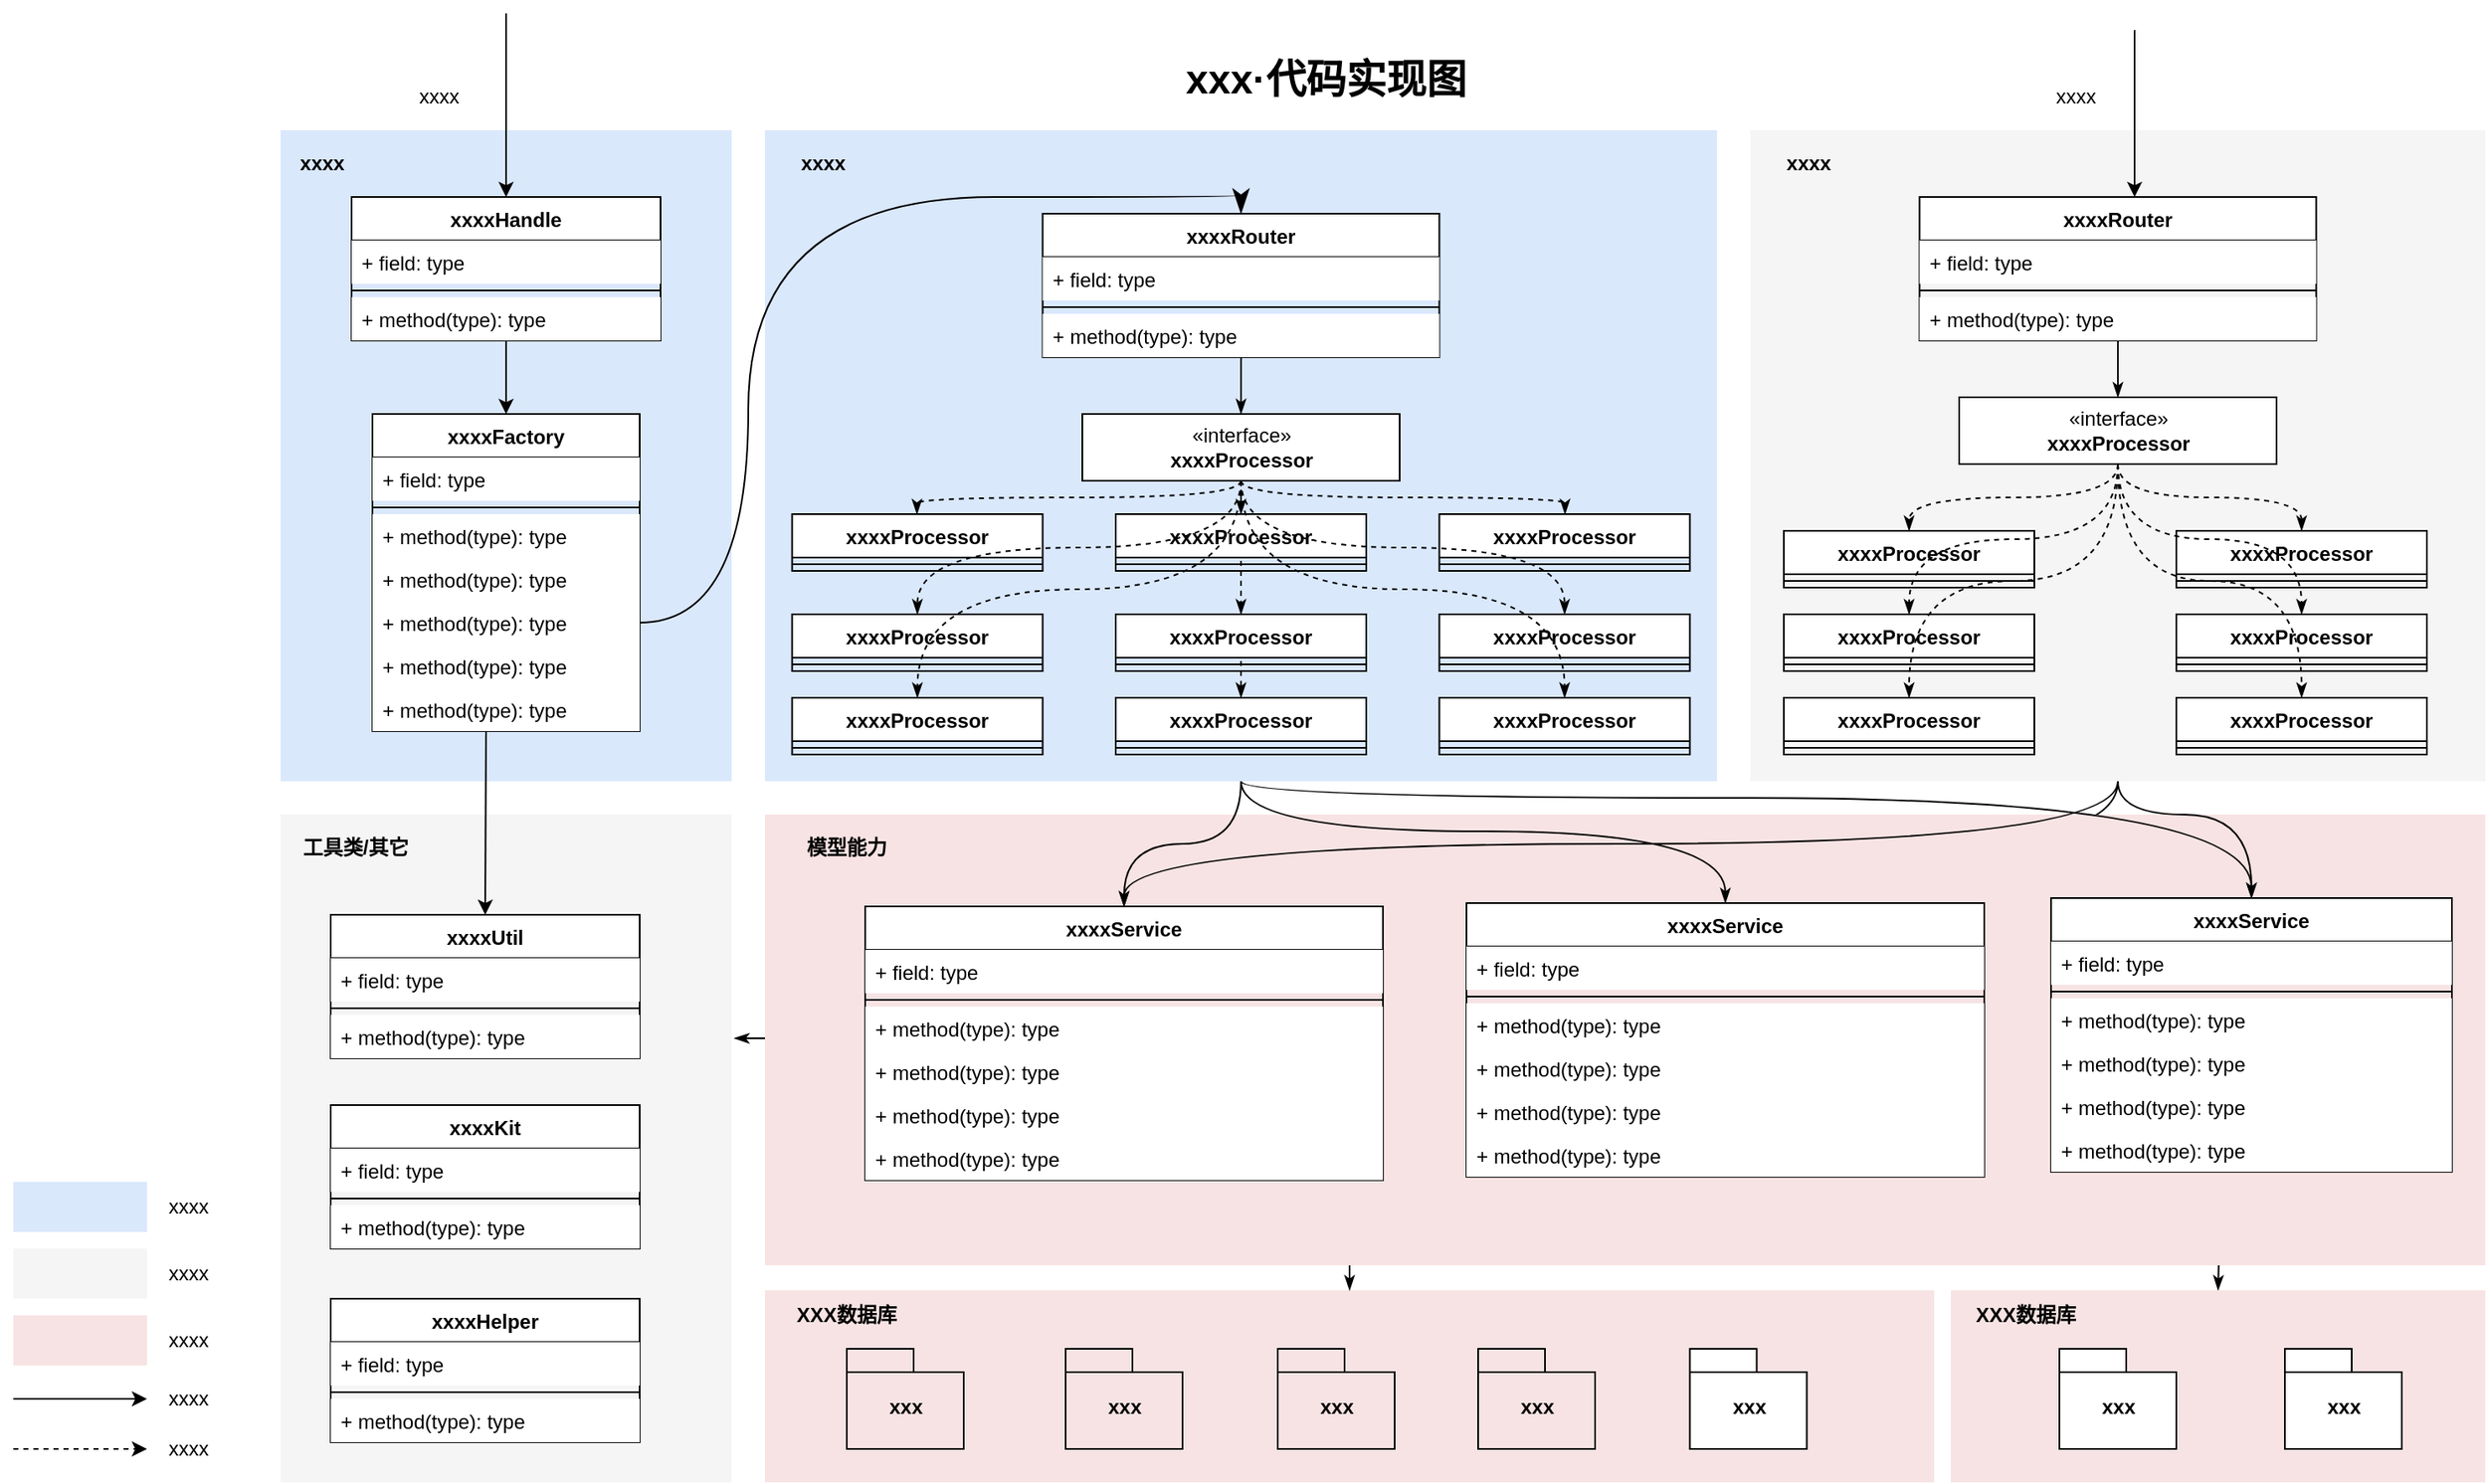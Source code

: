 <mxfile version="13.9.9" type="device" pages="4"><diagram id="VwjDwHrpjF_R3UZZRYyZ" name="代码实现模板"><mxGraphModel dx="2701" dy="856" grid="1" gridSize="10" guides="1" tooltips="1" connect="1" arrows="1" fold="1" page="1" pageScale="1" pageWidth="827" pageHeight="1169" math="0" shadow="0"><root><mxCell id="ZqBjuuFEAHjMumNQM5Df-0"/><mxCell id="ZqBjuuFEAHjMumNQM5Df-1" parent="ZqBjuuFEAHjMumNQM5Df-0"/><mxCell id="ZqBjuuFEAHjMumNQM5Df-2" value="" style="rounded=0;whiteSpace=wrap;html=1;fillColor=#dae8fc;strokeColor=none;" vertex="1" parent="ZqBjuuFEAHjMumNQM5Df-1"><mxGeometry x="40" y="120" width="270" height="390" as="geometry"/></mxCell><mxCell id="ZqBjuuFEAHjMumNQM5Df-3" value="" style="rounded=0;whiteSpace=wrap;html=1;fillColor=#dae8fc;strokeColor=none;" vertex="1" parent="ZqBjuuFEAHjMumNQM5Df-1"><mxGeometry x="330" y="120" width="570" height="390" as="geometry"/></mxCell><mxCell id="ZqBjuuFEAHjMumNQM5Df-190" style="edgeStyle=orthogonalEdgeStyle;curved=1;rounded=0;orthogonalLoop=1;jettySize=auto;html=1;endArrow=classicThin;endFill=1;" edge="1" parent="ZqBjuuFEAHjMumNQM5Df-1" source="ZqBjuuFEAHjMumNQM5Df-4" target="ZqBjuuFEAHjMumNQM5Df-143"><mxGeometry relative="1" as="geometry"/></mxCell><mxCell id="ZqBjuuFEAHjMumNQM5Df-4" value="" style="rounded=0;whiteSpace=wrap;html=1;fillColor=#f5f5f5;fontColor=#333333;strokeColor=none;" vertex="1" parent="ZqBjuuFEAHjMumNQM5Df-1"><mxGeometry x="920" y="120" width="440" height="390" as="geometry"/></mxCell><mxCell id="ZqBjuuFEAHjMumNQM5Df-5" value="" style="rounded=0;whiteSpace=wrap;html=1;fillColor=#f5f5f5;fontColor=#333333;strokeColor=none;" vertex="1" parent="ZqBjuuFEAHjMumNQM5Df-1"><mxGeometry x="40" y="530" width="270" height="400" as="geometry"/></mxCell><mxCell id="ZqBjuuFEAHjMumNQM5Df-185" style="edgeStyle=orthogonalEdgeStyle;curved=1;rounded=0;orthogonalLoop=1;jettySize=auto;html=1;entryX=0.5;entryY=0;entryDx=0;entryDy=0;endArrow=classicThin;endFill=1;exitX=0.845;exitY=1;exitDx=0;exitDy=0;exitPerimeter=0;" edge="1" parent="ZqBjuuFEAHjMumNQM5Df-1" source="ZqBjuuFEAHjMumNQM5Df-6" target="ZqBjuuFEAHjMumNQM5Df-109"><mxGeometry relative="1" as="geometry"/></mxCell><mxCell id="ZqBjuuFEAHjMumNQM5Df-192" style="rounded=0;orthogonalLoop=1;jettySize=auto;html=1;entryX=1.006;entryY=0.335;entryDx=0;entryDy=0;entryPerimeter=0;endArrow=classicThin;endFill=1;" edge="1" parent="ZqBjuuFEAHjMumNQM5Df-1" source="ZqBjuuFEAHjMumNQM5Df-6" target="ZqBjuuFEAHjMumNQM5Df-5"><mxGeometry relative="1" as="geometry"/></mxCell><mxCell id="ZqBjuuFEAHjMumNQM5Df-6" value="" style="rounded=0;whiteSpace=wrap;html=1;fillColor=#F7E3E3;strokeColor=none;" vertex="1" parent="ZqBjuuFEAHjMumNQM5Df-1"><mxGeometry x="330" y="530" width="1030" height="270" as="geometry"/></mxCell><mxCell id="ZqBjuuFEAHjMumNQM5Df-7" value="" style="rounded=0;whiteSpace=wrap;html=1;fillColor=#F7E3E3;strokeColor=none;" vertex="1" parent="ZqBjuuFEAHjMumNQM5Df-1"><mxGeometry x="330" y="815" width="700" height="115" as="geometry"/></mxCell><mxCell id="ZqBjuuFEAHjMumNQM5Df-8" value="&lt;h1&gt;xxx·代码实现图&lt;/h1&gt;&lt;p&gt;&lt;br&gt;&lt;/p&gt;" style="text;html=1;strokeColor=none;fillColor=none;spacing=5;spacingTop=-20;whiteSpace=wrap;overflow=hidden;rounded=0;" vertex="1" parent="ZqBjuuFEAHjMumNQM5Df-1"><mxGeometry x="577" y="70" width="190" height="40" as="geometry"/></mxCell><mxCell id="ZqBjuuFEAHjMumNQM5Df-9" value="" style="rounded=0;whiteSpace=wrap;html=1;fillColor=#dae8fc;strokeColor=none;" vertex="1" parent="ZqBjuuFEAHjMumNQM5Df-1"><mxGeometry x="-120" y="750" width="80" height="30" as="geometry"/></mxCell><mxCell id="ZqBjuuFEAHjMumNQM5Df-10" value="" style="rounded=0;whiteSpace=wrap;html=1;fillColor=#f5f5f5;fontColor=#333333;strokeColor=none;" vertex="1" parent="ZqBjuuFEAHjMumNQM5Df-1"><mxGeometry x="-120" y="790" width="80" height="30" as="geometry"/></mxCell><mxCell id="ZqBjuuFEAHjMumNQM5Df-11" value="" style="rounded=0;whiteSpace=wrap;html=1;fillColor=#F7E3E3;strokeColor=none;" vertex="1" parent="ZqBjuuFEAHjMumNQM5Df-1"><mxGeometry x="-120" y="830" width="80" height="30" as="geometry"/></mxCell><mxCell id="ZqBjuuFEAHjMumNQM5Df-12" value="" style="endArrow=classic;html=1;" edge="1" parent="ZqBjuuFEAHjMumNQM5Df-1"><mxGeometry width="50" height="50" relative="1" as="geometry"><mxPoint x="-120" y="880" as="sourcePoint"/><mxPoint x="-40" y="880" as="targetPoint"/></mxGeometry></mxCell><mxCell id="ZqBjuuFEAHjMumNQM5Df-13" value="" style="endArrow=classic;html=1;dashed=1;" edge="1" parent="ZqBjuuFEAHjMumNQM5Df-1"><mxGeometry width="50" height="50" relative="1" as="geometry"><mxPoint x="-120" y="910" as="sourcePoint"/><mxPoint x="-40" y="910" as="targetPoint"/></mxGeometry></mxCell><mxCell id="ZqBjuuFEAHjMumNQM5Df-14" value="xxxx" style="text;html=1;strokeColor=none;fillColor=none;align=center;verticalAlign=middle;whiteSpace=wrap;rounded=0;" vertex="1" parent="ZqBjuuFEAHjMumNQM5Df-1"><mxGeometry x="-40" y="755" width="50" height="20" as="geometry"/></mxCell><mxCell id="ZqBjuuFEAHjMumNQM5Df-15" value="xxxx" style="text;html=1;strokeColor=none;fillColor=none;align=center;verticalAlign=middle;whiteSpace=wrap;rounded=0;" vertex="1" parent="ZqBjuuFEAHjMumNQM5Df-1"><mxGeometry x="-40" y="795" width="50" height="20" as="geometry"/></mxCell><mxCell id="ZqBjuuFEAHjMumNQM5Df-16" value="xxxx" style="text;html=1;strokeColor=none;fillColor=none;align=center;verticalAlign=middle;whiteSpace=wrap;rounded=0;" vertex="1" parent="ZqBjuuFEAHjMumNQM5Df-1"><mxGeometry x="-40" y="835" width="50" height="20" as="geometry"/></mxCell><mxCell id="ZqBjuuFEAHjMumNQM5Df-17" value="xxxx" style="text;html=1;strokeColor=none;fillColor=none;align=center;verticalAlign=middle;whiteSpace=wrap;rounded=0;" vertex="1" parent="ZqBjuuFEAHjMumNQM5Df-1"><mxGeometry x="-40" y="870" width="50" height="20" as="geometry"/></mxCell><mxCell id="ZqBjuuFEAHjMumNQM5Df-18" value="xxxx" style="text;html=1;strokeColor=none;fillColor=none;align=center;verticalAlign=middle;whiteSpace=wrap;rounded=0;" vertex="1" parent="ZqBjuuFEAHjMumNQM5Df-1"><mxGeometry x="-40" y="900" width="50" height="20" as="geometry"/></mxCell><mxCell id="ZqBjuuFEAHjMumNQM5Df-19" value="xxxx" style="text;html=1;strokeColor=none;fillColor=none;align=center;verticalAlign=middle;whiteSpace=wrap;rounded=0;fontStyle=1" vertex="1" parent="ZqBjuuFEAHjMumNQM5Df-1"><mxGeometry x="40" y="130" width="50" height="20" as="geometry"/></mxCell><mxCell id="ZqBjuuFEAHjMumNQM5Df-20" value="xxxx" style="text;html=1;strokeColor=none;fillColor=none;align=center;verticalAlign=middle;whiteSpace=wrap;rounded=0;" vertex="1" parent="ZqBjuuFEAHjMumNQM5Df-1"><mxGeometry x="110" y="90" width="50" height="20" as="geometry"/></mxCell><mxCell id="ZqBjuuFEAHjMumNQM5Df-21" value="" style="endArrow=classic;html=1;entryX=0.5;entryY=0;entryDx=0;entryDy=0;" edge="1" parent="ZqBjuuFEAHjMumNQM5Df-1" target="ZqBjuuFEAHjMumNQM5Df-22"><mxGeometry width="50" height="50" relative="1" as="geometry"><mxPoint x="175" y="50" as="sourcePoint"/><mxPoint x="610" y="400" as="targetPoint"/></mxGeometry></mxCell><mxCell id="ZqBjuuFEAHjMumNQM5Df-37" style="edgeStyle=orthogonalEdgeStyle;rounded=0;orthogonalLoop=1;jettySize=auto;html=1;" edge="1" parent="ZqBjuuFEAHjMumNQM5Df-1" source="ZqBjuuFEAHjMumNQM5Df-22" target="ZqBjuuFEAHjMumNQM5Df-26"><mxGeometry relative="1" as="geometry"/></mxCell><mxCell id="ZqBjuuFEAHjMumNQM5Df-22" value="xxxxHandle" style="swimlane;fontStyle=1;align=center;verticalAlign=top;childLayout=stackLayout;horizontal=1;startSize=26;horizontalStack=0;resizeParent=1;resizeParentMax=0;resizeLast=0;collapsible=1;marginBottom=0;gradientColor=none;fillColor=#FFFFFF;" vertex="1" parent="ZqBjuuFEAHjMumNQM5Df-1"><mxGeometry x="82.5" y="160" width="185" height="86" as="geometry"/></mxCell><mxCell id="ZqBjuuFEAHjMumNQM5Df-23" value="+ field: type" style="text;strokeColor=none;align=left;verticalAlign=top;spacingLeft=4;spacingRight=4;overflow=hidden;rotatable=0;points=[[0,0.5],[1,0.5]];portConstraint=eastwest;fillColor=#ffffff;" vertex="1" parent="ZqBjuuFEAHjMumNQM5Df-22"><mxGeometry y="26" width="185" height="26" as="geometry"/></mxCell><mxCell id="ZqBjuuFEAHjMumNQM5Df-24" value="" style="line;strokeWidth=1;fillColor=none;align=left;verticalAlign=middle;spacingTop=-1;spacingLeft=3;spacingRight=3;rotatable=0;labelPosition=right;points=[];portConstraint=eastwest;" vertex="1" parent="ZqBjuuFEAHjMumNQM5Df-22"><mxGeometry y="52" width="185" height="8" as="geometry"/></mxCell><mxCell id="ZqBjuuFEAHjMumNQM5Df-25" value="+ method(type): type" style="text;strokeColor=none;align=left;verticalAlign=top;spacingLeft=4;spacingRight=4;overflow=hidden;rotatable=0;points=[[0,0.5],[1,0.5]];portConstraint=eastwest;fillColor=#ffffff;" vertex="1" parent="ZqBjuuFEAHjMumNQM5Df-22"><mxGeometry y="60" width="185" height="26" as="geometry"/></mxCell><mxCell id="ZqBjuuFEAHjMumNQM5Df-26" value="xxxxFactory" style="swimlane;fontStyle=1;align=center;verticalAlign=top;childLayout=stackLayout;horizontal=1;startSize=26;horizontalStack=0;resizeParent=1;resizeParentMax=0;resizeLast=0;collapsible=1;marginBottom=0;gradientColor=none;fillColor=#FFFFFF;" vertex="1" parent="ZqBjuuFEAHjMumNQM5Df-1"><mxGeometry x="95" y="290" width="160" height="190" as="geometry"/></mxCell><mxCell id="ZqBjuuFEAHjMumNQM5Df-27" value="+ field: type" style="text;strokeColor=none;align=left;verticalAlign=top;spacingLeft=4;spacingRight=4;overflow=hidden;rotatable=0;points=[[0,0.5],[1,0.5]];portConstraint=eastwest;fillColor=#ffffff;" vertex="1" parent="ZqBjuuFEAHjMumNQM5Df-26"><mxGeometry y="26" width="160" height="26" as="geometry"/></mxCell><mxCell id="ZqBjuuFEAHjMumNQM5Df-28" value="" style="line;strokeWidth=1;fillColor=none;align=left;verticalAlign=middle;spacingTop=-1;spacingLeft=3;spacingRight=3;rotatable=0;labelPosition=right;points=[];portConstraint=eastwest;" vertex="1" parent="ZqBjuuFEAHjMumNQM5Df-26"><mxGeometry y="52" width="160" height="8" as="geometry"/></mxCell><mxCell id="ZqBjuuFEAHjMumNQM5Df-29" value="+ method(type): type" style="text;strokeColor=none;align=left;verticalAlign=top;spacingLeft=4;spacingRight=4;overflow=hidden;rotatable=0;points=[[0,0.5],[1,0.5]];portConstraint=eastwest;fillColor=#ffffff;" vertex="1" parent="ZqBjuuFEAHjMumNQM5Df-26"><mxGeometry y="60" width="160" height="26" as="geometry"/></mxCell><mxCell id="ZqBjuuFEAHjMumNQM5Df-30" value="+ method(type): type" style="text;strokeColor=none;align=left;verticalAlign=top;spacingLeft=4;spacingRight=4;overflow=hidden;rotatable=0;points=[[0,0.5],[1,0.5]];portConstraint=eastwest;fillColor=#ffffff;" vertex="1" parent="ZqBjuuFEAHjMumNQM5Df-26"><mxGeometry y="86" width="160" height="26" as="geometry"/></mxCell><mxCell id="ZqBjuuFEAHjMumNQM5Df-36" value="+ method(type): type" style="text;strokeColor=none;align=left;verticalAlign=top;spacingLeft=4;spacingRight=4;overflow=hidden;rotatable=0;points=[[0,0.5],[1,0.5]];portConstraint=eastwest;fillColor=#ffffff;" vertex="1" parent="ZqBjuuFEAHjMumNQM5Df-26"><mxGeometry y="112" width="160" height="26" as="geometry"/></mxCell><mxCell id="ZqBjuuFEAHjMumNQM5Df-52" value="+ method(type): type" style="text;strokeColor=none;align=left;verticalAlign=top;spacingLeft=4;spacingRight=4;overflow=hidden;rotatable=0;points=[[0,0.5],[1,0.5]];portConstraint=eastwest;fillColor=#ffffff;" vertex="1" parent="ZqBjuuFEAHjMumNQM5Df-26"><mxGeometry y="138" width="160" height="26" as="geometry"/></mxCell><mxCell id="ZqBjuuFEAHjMumNQM5Df-60" value="+ method(type): type" style="text;strokeColor=none;align=left;verticalAlign=top;spacingLeft=4;spacingRight=4;overflow=hidden;rotatable=0;points=[[0,0.5],[1,0.5]];portConstraint=eastwest;fillColor=#ffffff;" vertex="1" parent="ZqBjuuFEAHjMumNQM5Df-26"><mxGeometry y="164" width="160" height="26" as="geometry"/></mxCell><mxCell id="ZqBjuuFEAHjMumNQM5Df-38" value="工具类/其它" style="text;html=1;strokeColor=none;fillColor=none;align=center;verticalAlign=middle;whiteSpace=wrap;rounded=0;fontStyle=1" vertex="1" parent="ZqBjuuFEAHjMumNQM5Df-1"><mxGeometry x="50" y="540" width="70" height="20" as="geometry"/></mxCell><mxCell id="ZqBjuuFEAHjMumNQM5Df-39" value="xxxxUtil" style="swimlane;fontStyle=1;align=center;verticalAlign=top;childLayout=stackLayout;horizontal=1;startSize=26;horizontalStack=0;resizeParent=1;resizeParentMax=0;resizeLast=0;collapsible=1;marginBottom=0;gradientColor=none;fillColor=#FFFFFF;" vertex="1" parent="ZqBjuuFEAHjMumNQM5Df-1"><mxGeometry x="70" y="590" width="185" height="86" as="geometry"/></mxCell><mxCell id="ZqBjuuFEAHjMumNQM5Df-40" value="+ field: type" style="text;strokeColor=none;align=left;verticalAlign=top;spacingLeft=4;spacingRight=4;overflow=hidden;rotatable=0;points=[[0,0.5],[1,0.5]];portConstraint=eastwest;fillColor=#ffffff;" vertex="1" parent="ZqBjuuFEAHjMumNQM5Df-39"><mxGeometry y="26" width="185" height="26" as="geometry"/></mxCell><mxCell id="ZqBjuuFEAHjMumNQM5Df-41" value="" style="line;strokeWidth=1;fillColor=none;align=left;verticalAlign=middle;spacingTop=-1;spacingLeft=3;spacingRight=3;rotatable=0;labelPosition=right;points=[];portConstraint=eastwest;" vertex="1" parent="ZqBjuuFEAHjMumNQM5Df-39"><mxGeometry y="52" width="185" height="8" as="geometry"/></mxCell><mxCell id="ZqBjuuFEAHjMumNQM5Df-42" value="+ method(type): type" style="text;strokeColor=none;align=left;verticalAlign=top;spacingLeft=4;spacingRight=4;overflow=hidden;rotatable=0;points=[[0,0.5],[1,0.5]];portConstraint=eastwest;fillColor=#ffffff;" vertex="1" parent="ZqBjuuFEAHjMumNQM5Df-39"><mxGeometry y="60" width="185" height="26" as="geometry"/></mxCell><mxCell id="ZqBjuuFEAHjMumNQM5Df-43" value="xxxxKit" style="swimlane;fontStyle=1;align=center;verticalAlign=top;childLayout=stackLayout;horizontal=1;startSize=26;horizontalStack=0;resizeParent=1;resizeParentMax=0;resizeLast=0;collapsible=1;marginBottom=0;gradientColor=none;fillColor=#FFFFFF;" vertex="1" parent="ZqBjuuFEAHjMumNQM5Df-1"><mxGeometry x="70" y="704" width="185" height="86" as="geometry"/></mxCell><mxCell id="ZqBjuuFEAHjMumNQM5Df-44" value="+ field: type" style="text;strokeColor=none;align=left;verticalAlign=top;spacingLeft=4;spacingRight=4;overflow=hidden;rotatable=0;points=[[0,0.5],[1,0.5]];portConstraint=eastwest;fillColor=#ffffff;" vertex="1" parent="ZqBjuuFEAHjMumNQM5Df-43"><mxGeometry y="26" width="185" height="26" as="geometry"/></mxCell><mxCell id="ZqBjuuFEAHjMumNQM5Df-45" value="" style="line;strokeWidth=1;fillColor=none;align=left;verticalAlign=middle;spacingTop=-1;spacingLeft=3;spacingRight=3;rotatable=0;labelPosition=right;points=[];portConstraint=eastwest;" vertex="1" parent="ZqBjuuFEAHjMumNQM5Df-43"><mxGeometry y="52" width="185" height="8" as="geometry"/></mxCell><mxCell id="ZqBjuuFEAHjMumNQM5Df-46" value="+ method(type): type" style="text;strokeColor=none;align=left;verticalAlign=top;spacingLeft=4;spacingRight=4;overflow=hidden;rotatable=0;points=[[0,0.5],[1,0.5]];portConstraint=eastwest;fillColor=#ffffff;" vertex="1" parent="ZqBjuuFEAHjMumNQM5Df-43"><mxGeometry y="60" width="185" height="26" as="geometry"/></mxCell><mxCell id="ZqBjuuFEAHjMumNQM5Df-47" value="xxxxHelper" style="swimlane;fontStyle=1;align=center;verticalAlign=top;childLayout=stackLayout;horizontal=1;startSize=26;horizontalStack=0;resizeParent=1;resizeParentMax=0;resizeLast=0;collapsible=1;marginBottom=0;gradientColor=none;fillColor=#FFFFFF;" vertex="1" parent="ZqBjuuFEAHjMumNQM5Df-1"><mxGeometry x="70" y="820" width="185" height="86" as="geometry"/></mxCell><mxCell id="ZqBjuuFEAHjMumNQM5Df-48" value="+ field: type" style="text;strokeColor=none;align=left;verticalAlign=top;spacingLeft=4;spacingRight=4;overflow=hidden;rotatable=0;points=[[0,0.5],[1,0.5]];portConstraint=eastwest;fillColor=#ffffff;" vertex="1" parent="ZqBjuuFEAHjMumNQM5Df-47"><mxGeometry y="26" width="185" height="26" as="geometry"/></mxCell><mxCell id="ZqBjuuFEAHjMumNQM5Df-49" value="" style="line;strokeWidth=1;fillColor=none;align=left;verticalAlign=middle;spacingTop=-1;spacingLeft=3;spacingRight=3;rotatable=0;labelPosition=right;points=[];portConstraint=eastwest;" vertex="1" parent="ZqBjuuFEAHjMumNQM5Df-47"><mxGeometry y="52" width="185" height="8" as="geometry"/></mxCell><mxCell id="ZqBjuuFEAHjMumNQM5Df-50" value="+ method(type): type" style="text;strokeColor=none;align=left;verticalAlign=top;spacingLeft=4;spacingRight=4;overflow=hidden;rotatable=0;points=[[0,0.5],[1,0.5]];portConstraint=eastwest;fillColor=#ffffff;" vertex="1" parent="ZqBjuuFEAHjMumNQM5Df-47"><mxGeometry y="60" width="185" height="26" as="geometry"/></mxCell><mxCell id="ZqBjuuFEAHjMumNQM5Df-51" value="" style="endArrow=classic;html=1;entryX=0.5;entryY=0;entryDx=0;entryDy=0;" edge="1" parent="ZqBjuuFEAHjMumNQM5Df-1" target="ZqBjuuFEAHjMumNQM5Df-39"><mxGeometry width="50" height="50" relative="1" as="geometry"><mxPoint x="163" y="480" as="sourcePoint"/><mxPoint x="185" y="170" as="targetPoint"/></mxGeometry></mxCell><mxCell id="ZqBjuuFEAHjMumNQM5Df-61" value="xxxx" style="text;html=1;strokeColor=none;fillColor=none;align=center;verticalAlign=middle;whiteSpace=wrap;rounded=0;fontStyle=1" vertex="1" parent="ZqBjuuFEAHjMumNQM5Df-1"><mxGeometry x="340" y="130" width="50" height="20" as="geometry"/></mxCell><mxCell id="ZqBjuuFEAHjMumNQM5Df-69" style="edgeStyle=orthogonalEdgeStyle;curved=1;rounded=0;orthogonalLoop=1;jettySize=auto;html=1;endArrow=classicThin;endFill=1;" edge="1" parent="ZqBjuuFEAHjMumNQM5Df-1" source="ZqBjuuFEAHjMumNQM5Df-62" target="ZqBjuuFEAHjMumNQM5Df-66"><mxGeometry relative="1" as="geometry"/></mxCell><mxCell id="ZqBjuuFEAHjMumNQM5Df-62" value="xxxxRouter" style="swimlane;fontStyle=1;align=center;verticalAlign=top;childLayout=stackLayout;horizontal=1;startSize=26;horizontalStack=0;resizeParent=1;resizeParentMax=0;resizeLast=0;collapsible=1;marginBottom=0;gradientColor=none;fillColor=#FFFFFF;" vertex="1" parent="ZqBjuuFEAHjMumNQM5Df-1"><mxGeometry x="496.25" y="170" width="237.5" height="86" as="geometry"/></mxCell><mxCell id="ZqBjuuFEAHjMumNQM5Df-63" value="+ field: type" style="text;strokeColor=none;align=left;verticalAlign=top;spacingLeft=4;spacingRight=4;overflow=hidden;rotatable=0;points=[[0,0.5],[1,0.5]];portConstraint=eastwest;fillColor=#ffffff;" vertex="1" parent="ZqBjuuFEAHjMumNQM5Df-62"><mxGeometry y="26" width="237.5" height="26" as="geometry"/></mxCell><mxCell id="ZqBjuuFEAHjMumNQM5Df-64" value="" style="line;strokeWidth=1;fillColor=none;align=left;verticalAlign=middle;spacingTop=-1;spacingLeft=3;spacingRight=3;rotatable=0;labelPosition=right;points=[];portConstraint=eastwest;" vertex="1" parent="ZqBjuuFEAHjMumNQM5Df-62"><mxGeometry y="52" width="237.5" height="8" as="geometry"/></mxCell><mxCell id="ZqBjuuFEAHjMumNQM5Df-65" value="+ method(type): type" style="text;strokeColor=none;align=left;verticalAlign=top;spacingLeft=4;spacingRight=4;overflow=hidden;rotatable=0;points=[[0,0.5],[1,0.5]];portConstraint=eastwest;fillColor=#ffffff;" vertex="1" parent="ZqBjuuFEAHjMumNQM5Df-62"><mxGeometry y="60" width="237.5" height="26" as="geometry"/></mxCell><mxCell id="ZqBjuuFEAHjMumNQM5Df-98" style="edgeStyle=orthogonalEdgeStyle;curved=1;rounded=0;orthogonalLoop=1;jettySize=auto;html=1;endArrow=classicThin;endFill=1;exitX=0.5;exitY=1;exitDx=0;exitDy=0;dashed=1;" edge="1" parent="ZqBjuuFEAHjMumNQM5Df-1" source="ZqBjuuFEAHjMumNQM5Df-66" target="ZqBjuuFEAHjMumNQM5Df-70"><mxGeometry relative="1" as="geometry"><Array as="points"><mxPoint x="615" y="340"/><mxPoint x="421" y="340"/></Array></mxGeometry></mxCell><mxCell id="ZqBjuuFEAHjMumNQM5Df-101" style="edgeStyle=orthogonalEdgeStyle;curved=1;rounded=0;orthogonalLoop=1;jettySize=auto;html=1;dashed=1;endArrow=classicThin;endFill=1;" edge="1" parent="ZqBjuuFEAHjMumNQM5Df-1" source="ZqBjuuFEAHjMumNQM5Df-66" target="ZqBjuuFEAHjMumNQM5Df-84"><mxGeometry relative="1" as="geometry"/></mxCell><mxCell id="ZqBjuuFEAHjMumNQM5Df-102" style="edgeStyle=orthogonalEdgeStyle;curved=1;rounded=0;orthogonalLoop=1;jettySize=auto;html=1;dashed=1;endArrow=classicThin;endFill=1;" edge="1" parent="ZqBjuuFEAHjMumNQM5Df-1" source="ZqBjuuFEAHjMumNQM5Df-66" target="ZqBjuuFEAHjMumNQM5Df-90"><mxGeometry relative="1" as="geometry"/></mxCell><mxCell id="ZqBjuuFEAHjMumNQM5Df-103" style="edgeStyle=orthogonalEdgeStyle;curved=1;rounded=0;orthogonalLoop=1;jettySize=auto;html=1;entryX=0.5;entryY=0;entryDx=0;entryDy=0;dashed=1;endArrow=classicThin;endFill=1;" edge="1" parent="ZqBjuuFEAHjMumNQM5Df-1" source="ZqBjuuFEAHjMumNQM5Df-66" target="ZqBjuuFEAHjMumNQM5Df-92"><mxGeometry relative="1" as="geometry"/></mxCell><mxCell id="ZqBjuuFEAHjMumNQM5Df-66" value="«interface»&lt;br&gt;&lt;b&gt;xxxxProcessor&lt;/b&gt;" style="html=1;fillColor=#ffffff;gradientColor=none;" vertex="1" parent="ZqBjuuFEAHjMumNQM5Df-1"><mxGeometry x="520" y="290" width="190" height="40" as="geometry"/></mxCell><mxCell id="ZqBjuuFEAHjMumNQM5Df-68" value="" style="endArrow=classicThin;endFill=1;endSize=12;html=1;edgeStyle=orthogonalEdgeStyle;entryX=0.5;entryY=0;entryDx=0;entryDy=0;curved=1;exitX=1;exitY=0.5;exitDx=0;exitDy=0;" edge="1" parent="ZqBjuuFEAHjMumNQM5Df-1" source="ZqBjuuFEAHjMumNQM5Df-36" target="ZqBjuuFEAHjMumNQM5Df-62"><mxGeometry width="160" relative="1" as="geometry"><mxPoint x="260" y="410" as="sourcePoint"/><mxPoint x="670" y="410" as="targetPoint"/><Array as="points"><mxPoint x="320" y="415"/><mxPoint x="320" y="160"/><mxPoint x="615" y="160"/></Array></mxGeometry></mxCell><mxCell id="ZqBjuuFEAHjMumNQM5Df-70" value="xxxxProcessor" style="swimlane;fontStyle=1;align=center;verticalAlign=top;childLayout=stackLayout;horizontal=1;startSize=26;horizontalStack=0;resizeParent=1;resizeParentMax=0;resizeLast=0;collapsible=1;marginBottom=0;gradientColor=none;fillColor=#FFFFFF;" vertex="1" parent="ZqBjuuFEAHjMumNQM5Df-1"><mxGeometry x="346.25" y="350" width="150" height="34" as="geometry"/></mxCell><mxCell id="ZqBjuuFEAHjMumNQM5Df-72" value="" style="line;strokeWidth=1;fillColor=none;align=left;verticalAlign=middle;spacingTop=-1;spacingLeft=3;spacingRight=3;rotatable=0;labelPosition=right;points=[];portConstraint=eastwest;" vertex="1" parent="ZqBjuuFEAHjMumNQM5Df-70"><mxGeometry y="26" width="150" height="8" as="geometry"/></mxCell><mxCell id="ZqBjuuFEAHjMumNQM5Df-82" value="xxxxProcessor" style="swimlane;fontStyle=1;align=center;verticalAlign=top;childLayout=stackLayout;horizontal=1;startSize=26;horizontalStack=0;resizeParent=1;resizeParentMax=0;resizeLast=0;collapsible=1;marginBottom=0;gradientColor=none;fillColor=#FFFFFF;" vertex="1" parent="ZqBjuuFEAHjMumNQM5Df-1"><mxGeometry x="733.75" y="350" width="150" height="34" as="geometry"/></mxCell><mxCell id="ZqBjuuFEAHjMumNQM5Df-83" value="" style="line;strokeWidth=1;fillColor=none;align=left;verticalAlign=middle;spacingTop=-1;spacingLeft=3;spacingRight=3;rotatable=0;labelPosition=right;points=[];portConstraint=eastwest;" vertex="1" parent="ZqBjuuFEAHjMumNQM5Df-82"><mxGeometry y="26" width="150" height="8" as="geometry"/></mxCell><mxCell id="ZqBjuuFEAHjMumNQM5Df-84" value="xxxxProcessor" style="swimlane;fontStyle=1;align=center;verticalAlign=top;childLayout=stackLayout;horizontal=1;startSize=26;horizontalStack=0;resizeParent=1;resizeParentMax=0;resizeLast=0;collapsible=1;marginBottom=0;gradientColor=none;fillColor=#FFFFFF;" vertex="1" parent="ZqBjuuFEAHjMumNQM5Df-1"><mxGeometry x="540" y="350" width="150" height="34" as="geometry"/></mxCell><mxCell id="ZqBjuuFEAHjMumNQM5Df-85" value="" style="line;strokeWidth=1;fillColor=none;align=left;verticalAlign=middle;spacingTop=-1;spacingLeft=3;spacingRight=3;rotatable=0;labelPosition=right;points=[];portConstraint=eastwest;" vertex="1" parent="ZqBjuuFEAHjMumNQM5Df-84"><mxGeometry y="26" width="150" height="8" as="geometry"/></mxCell><mxCell id="ZqBjuuFEAHjMumNQM5Df-86" value="xxxxProcessor" style="swimlane;fontStyle=1;align=center;verticalAlign=top;childLayout=stackLayout;horizontal=1;startSize=26;horizontalStack=0;resizeParent=1;resizeParentMax=0;resizeLast=0;collapsible=1;marginBottom=0;gradientColor=none;fillColor=#FFFFFF;" vertex="1" parent="ZqBjuuFEAHjMumNQM5Df-1"><mxGeometry x="346.25" y="410" width="150" height="34" as="geometry"/></mxCell><mxCell id="ZqBjuuFEAHjMumNQM5Df-87" value="" style="line;strokeWidth=1;fillColor=none;align=left;verticalAlign=middle;spacingTop=-1;spacingLeft=3;spacingRight=3;rotatable=0;labelPosition=right;points=[];portConstraint=eastwest;" vertex="1" parent="ZqBjuuFEAHjMumNQM5Df-86"><mxGeometry y="26" width="150" height="8" as="geometry"/></mxCell><mxCell id="ZqBjuuFEAHjMumNQM5Df-88" value="xxxxProcessor" style="swimlane;fontStyle=1;align=center;verticalAlign=top;childLayout=stackLayout;horizontal=1;startSize=26;horizontalStack=0;resizeParent=1;resizeParentMax=0;resizeLast=0;collapsible=1;marginBottom=0;gradientColor=none;fillColor=#FFFFFF;" vertex="1" parent="ZqBjuuFEAHjMumNQM5Df-1"><mxGeometry x="346.25" y="460" width="150" height="34" as="geometry"/></mxCell><mxCell id="ZqBjuuFEAHjMumNQM5Df-89" value="" style="line;strokeWidth=1;fillColor=none;align=left;verticalAlign=middle;spacingTop=-1;spacingLeft=3;spacingRight=3;rotatable=0;labelPosition=right;points=[];portConstraint=eastwest;" vertex="1" parent="ZqBjuuFEAHjMumNQM5Df-88"><mxGeometry y="26" width="150" height="8" as="geometry"/></mxCell><mxCell id="ZqBjuuFEAHjMumNQM5Df-90" value="xxxxProcessor" style="swimlane;fontStyle=1;align=center;verticalAlign=top;childLayout=stackLayout;horizontal=1;startSize=26;horizontalStack=0;resizeParent=1;resizeParentMax=0;resizeLast=0;collapsible=1;marginBottom=0;gradientColor=none;fillColor=#FFFFFF;" vertex="1" parent="ZqBjuuFEAHjMumNQM5Df-1"><mxGeometry x="540" y="410" width="150" height="34" as="geometry"/></mxCell><mxCell id="ZqBjuuFEAHjMumNQM5Df-91" value="" style="line;strokeWidth=1;fillColor=none;align=left;verticalAlign=middle;spacingTop=-1;spacingLeft=3;spacingRight=3;rotatable=0;labelPosition=right;points=[];portConstraint=eastwest;" vertex="1" parent="ZqBjuuFEAHjMumNQM5Df-90"><mxGeometry y="26" width="150" height="8" as="geometry"/></mxCell><mxCell id="ZqBjuuFEAHjMumNQM5Df-92" value="xxxxProcessor" style="swimlane;fontStyle=1;align=center;verticalAlign=top;childLayout=stackLayout;horizontal=1;startSize=26;horizontalStack=0;resizeParent=1;resizeParentMax=0;resizeLast=0;collapsible=1;marginBottom=0;gradientColor=none;fillColor=#FFFFFF;" vertex="1" parent="ZqBjuuFEAHjMumNQM5Df-1"><mxGeometry x="540" y="460" width="150" height="34" as="geometry"/></mxCell><mxCell id="ZqBjuuFEAHjMumNQM5Df-93" value="" style="line;strokeWidth=1;fillColor=none;align=left;verticalAlign=middle;spacingTop=-1;spacingLeft=3;spacingRight=3;rotatable=0;labelPosition=right;points=[];portConstraint=eastwest;" vertex="1" parent="ZqBjuuFEAHjMumNQM5Df-92"><mxGeometry y="26" width="150" height="8" as="geometry"/></mxCell><mxCell id="ZqBjuuFEAHjMumNQM5Df-94" value="xxxxProcessor" style="swimlane;fontStyle=1;align=center;verticalAlign=top;childLayout=stackLayout;horizontal=1;startSize=26;horizontalStack=0;resizeParent=1;resizeParentMax=0;resizeLast=0;collapsible=1;marginBottom=0;gradientColor=none;fillColor=#FFFFFF;" vertex="1" parent="ZqBjuuFEAHjMumNQM5Df-1"><mxGeometry x="733.75" y="410" width="150" height="34" as="geometry"/></mxCell><mxCell id="ZqBjuuFEAHjMumNQM5Df-95" value="" style="line;strokeWidth=1;fillColor=none;align=left;verticalAlign=middle;spacingTop=-1;spacingLeft=3;spacingRight=3;rotatable=0;labelPosition=right;points=[];portConstraint=eastwest;" vertex="1" parent="ZqBjuuFEAHjMumNQM5Df-94"><mxGeometry y="26" width="150" height="8" as="geometry"/></mxCell><mxCell id="ZqBjuuFEAHjMumNQM5Df-96" value="xxxxProcessor" style="swimlane;fontStyle=1;align=center;verticalAlign=top;childLayout=stackLayout;horizontal=1;startSize=26;horizontalStack=0;resizeParent=1;resizeParentMax=0;resizeLast=0;collapsible=1;marginBottom=0;gradientColor=none;fillColor=#FFFFFF;" vertex="1" parent="ZqBjuuFEAHjMumNQM5Df-1"><mxGeometry x="733.75" y="460" width="150" height="34" as="geometry"/></mxCell><mxCell id="ZqBjuuFEAHjMumNQM5Df-97" value="" style="line;strokeWidth=1;fillColor=none;align=left;verticalAlign=middle;spacingTop=-1;spacingLeft=3;spacingRight=3;rotatable=0;labelPosition=right;points=[];portConstraint=eastwest;" vertex="1" parent="ZqBjuuFEAHjMumNQM5Df-96"><mxGeometry y="26" width="150" height="8" as="geometry"/></mxCell><mxCell id="ZqBjuuFEAHjMumNQM5Df-99" style="edgeStyle=orthogonalEdgeStyle;curved=1;rounded=0;orthogonalLoop=1;jettySize=auto;html=1;entryX=0.5;entryY=0;entryDx=0;entryDy=0;endArrow=classicThin;endFill=1;exitX=0.5;exitY=1;exitDx=0;exitDy=0;dashed=1;" edge="1" parent="ZqBjuuFEAHjMumNQM5Df-1" source="ZqBjuuFEAHjMumNQM5Df-66" target="ZqBjuuFEAHjMumNQM5Df-86"><mxGeometry relative="1" as="geometry"/></mxCell><mxCell id="ZqBjuuFEAHjMumNQM5Df-100" style="edgeStyle=orthogonalEdgeStyle;curved=1;rounded=0;orthogonalLoop=1;jettySize=auto;html=1;entryX=0.5;entryY=0;entryDx=0;entryDy=0;dashed=1;endArrow=classicThin;endFill=1;exitX=0.5;exitY=1;exitDx=0;exitDy=0;" edge="1" parent="ZqBjuuFEAHjMumNQM5Df-1" source="ZqBjuuFEAHjMumNQM5Df-66" target="ZqBjuuFEAHjMumNQM5Df-88"><mxGeometry relative="1" as="geometry"/></mxCell><mxCell id="ZqBjuuFEAHjMumNQM5Df-105" style="edgeStyle=orthogonalEdgeStyle;curved=1;rounded=0;orthogonalLoop=1;jettySize=auto;html=1;entryX=0.5;entryY=0;entryDx=0;entryDy=0;dashed=1;endArrow=classicThin;endFill=1;exitX=0.5;exitY=1;exitDx=0;exitDy=0;" edge="1" parent="ZqBjuuFEAHjMumNQM5Df-1" source="ZqBjuuFEAHjMumNQM5Df-66" target="ZqBjuuFEAHjMumNQM5Df-94"><mxGeometry relative="1" as="geometry"/></mxCell><mxCell id="ZqBjuuFEAHjMumNQM5Df-104" style="edgeStyle=orthogonalEdgeStyle;curved=1;rounded=0;orthogonalLoop=1;jettySize=auto;html=1;dashed=1;endArrow=classicThin;endFill=1;" edge="1" parent="ZqBjuuFEAHjMumNQM5Df-1" target="ZqBjuuFEAHjMumNQM5Df-82"><mxGeometry relative="1" as="geometry"><mxPoint x="615" y="330" as="sourcePoint"/><Array as="points"><mxPoint x="615" y="340"/><mxPoint x="809" y="340"/></Array></mxGeometry></mxCell><mxCell id="ZqBjuuFEAHjMumNQM5Df-106" style="edgeStyle=orthogonalEdgeStyle;curved=1;rounded=0;orthogonalLoop=1;jettySize=auto;html=1;entryX=0.5;entryY=0;entryDx=0;entryDy=0;dashed=1;endArrow=classicThin;endFill=1;exitX=0.5;exitY=1;exitDx=0;exitDy=0;" edge="1" parent="ZqBjuuFEAHjMumNQM5Df-1" source="ZqBjuuFEAHjMumNQM5Df-66" target="ZqBjuuFEAHjMumNQM5Df-96"><mxGeometry relative="1" as="geometry"/></mxCell><mxCell id="ZqBjuuFEAHjMumNQM5Df-107" value="模型能力" style="text;html=1;strokeColor=none;fillColor=none;align=center;verticalAlign=middle;whiteSpace=wrap;rounded=0;fontStyle=1" vertex="1" parent="ZqBjuuFEAHjMumNQM5Df-1"><mxGeometry x="344" y="540" width="70" height="20" as="geometry"/></mxCell><mxCell id="ZqBjuuFEAHjMumNQM5Df-108" value="XXX数据库" style="text;html=1;strokeColor=none;fillColor=none;align=center;verticalAlign=middle;whiteSpace=wrap;rounded=0;fontStyle=1" vertex="1" parent="ZqBjuuFEAHjMumNQM5Df-1"><mxGeometry x="344" y="820" width="70" height="20" as="geometry"/></mxCell><mxCell id="ZqBjuuFEAHjMumNQM5Df-109" value="" style="rounded=0;whiteSpace=wrap;html=1;fillColor=#F7E3E3;strokeColor=none;" vertex="1" parent="ZqBjuuFEAHjMumNQM5Df-1"><mxGeometry x="1040" y="815" width="320" height="115" as="geometry"/></mxCell><mxCell id="ZqBjuuFEAHjMumNQM5Df-110" value="XXX数据库" style="text;html=1;strokeColor=none;fillColor=none;align=center;verticalAlign=middle;whiteSpace=wrap;rounded=0;fontStyle=1" vertex="1" parent="ZqBjuuFEAHjMumNQM5Df-1"><mxGeometry x="1050" y="820" width="70" height="20" as="geometry"/></mxCell><mxCell id="ZqBjuuFEAHjMumNQM5Df-111" value="xxx" style="shape=folder;fontStyle=1;spacingTop=10;tabWidth=40;tabHeight=14;tabPosition=left;html=1;gradientColor=none;fillColor=none;" vertex="1" parent="ZqBjuuFEAHjMumNQM5Df-1"><mxGeometry x="379" y="850" width="70" height="60" as="geometry"/></mxCell><mxCell id="ZqBjuuFEAHjMumNQM5Df-112" value="xxx" style="shape=folder;fontStyle=1;spacingTop=10;tabWidth=40;tabHeight=14;tabPosition=left;html=1;gradientColor=none;fillColor=none;" vertex="1" parent="ZqBjuuFEAHjMumNQM5Df-1"><mxGeometry x="510" y="850" width="70" height="60" as="geometry"/></mxCell><mxCell id="ZqBjuuFEAHjMumNQM5Df-113" value="xxx" style="shape=folder;fontStyle=1;spacingTop=10;tabWidth=40;tabHeight=14;tabPosition=left;html=1;gradientColor=none;fillColor=none;" vertex="1" parent="ZqBjuuFEAHjMumNQM5Df-1"><mxGeometry x="637" y="850" width="70" height="60" as="geometry"/></mxCell><mxCell id="ZqBjuuFEAHjMumNQM5Df-114" value="xxx" style="shape=folder;fontStyle=1;spacingTop=10;tabWidth=40;tabHeight=14;tabPosition=left;html=1;gradientColor=none;fillColor=none;" vertex="1" parent="ZqBjuuFEAHjMumNQM5Df-1"><mxGeometry x="757" y="850" width="70" height="60" as="geometry"/></mxCell><mxCell id="ZqBjuuFEAHjMumNQM5Df-115" value="xxx" style="shape=folder;fontStyle=1;spacingTop=10;tabWidth=40;tabHeight=14;tabPosition=left;html=1;gradientColor=none;" vertex="1" parent="ZqBjuuFEAHjMumNQM5Df-1"><mxGeometry x="883.75" y="850" width="70" height="60" as="geometry"/></mxCell><mxCell id="ZqBjuuFEAHjMumNQM5Df-116" value="xxx" style="shape=folder;fontStyle=1;spacingTop=10;tabWidth=40;tabHeight=14;tabPosition=left;html=1;gradientColor=none;" vertex="1" parent="ZqBjuuFEAHjMumNQM5Df-1"><mxGeometry x="1105" y="850" width="70" height="60" as="geometry"/></mxCell><mxCell id="ZqBjuuFEAHjMumNQM5Df-117" value="xxx" style="shape=folder;fontStyle=1;spacingTop=10;tabWidth=40;tabHeight=14;tabPosition=left;html=1;gradientColor=none;" vertex="1" parent="ZqBjuuFEAHjMumNQM5Df-1"><mxGeometry x="1240" y="850" width="70" height="60" as="geometry"/></mxCell><mxCell id="ZqBjuuFEAHjMumNQM5Df-118" value="xxxxService" style="swimlane;fontStyle=1;align=center;verticalAlign=top;childLayout=stackLayout;horizontal=1;startSize=26;horizontalStack=0;resizeParent=1;resizeParentMax=0;resizeLast=0;collapsible=1;marginBottom=0;gradientColor=none;fillColor=#FFFFFF;" vertex="1" parent="ZqBjuuFEAHjMumNQM5Df-1"><mxGeometry x="390" y="585" width="310" height="164" as="geometry"/></mxCell><mxCell id="ZqBjuuFEAHjMumNQM5Df-119" value="+ field: type" style="text;strokeColor=none;align=left;verticalAlign=top;spacingLeft=4;spacingRight=4;overflow=hidden;rotatable=0;points=[[0,0.5],[1,0.5]];portConstraint=eastwest;fillColor=#ffffff;" vertex="1" parent="ZqBjuuFEAHjMumNQM5Df-118"><mxGeometry y="26" width="310" height="26" as="geometry"/></mxCell><mxCell id="ZqBjuuFEAHjMumNQM5Df-120" value="" style="line;strokeWidth=1;fillColor=none;align=left;verticalAlign=middle;spacingTop=-1;spacingLeft=3;spacingRight=3;rotatable=0;labelPosition=right;points=[];portConstraint=eastwest;" vertex="1" parent="ZqBjuuFEAHjMumNQM5Df-118"><mxGeometry y="52" width="310" height="8" as="geometry"/></mxCell><mxCell id="ZqBjuuFEAHjMumNQM5Df-121" value="+ method(type): type" style="text;strokeColor=none;align=left;verticalAlign=top;spacingLeft=4;spacingRight=4;overflow=hidden;rotatable=0;points=[[0,0.5],[1,0.5]];portConstraint=eastwest;fillColor=#ffffff;" vertex="1" parent="ZqBjuuFEAHjMumNQM5Df-118"><mxGeometry y="60" width="310" height="26" as="geometry"/></mxCell><mxCell id="ZqBjuuFEAHjMumNQM5Df-122" value="+ method(type): type" style="text;strokeColor=none;align=left;verticalAlign=top;spacingLeft=4;spacingRight=4;overflow=hidden;rotatable=0;points=[[0,0.5],[1,0.5]];portConstraint=eastwest;fillColor=#ffffff;" vertex="1" parent="ZqBjuuFEAHjMumNQM5Df-118"><mxGeometry y="86" width="310" height="26" as="geometry"/></mxCell><mxCell id="ZqBjuuFEAHjMumNQM5Df-128" value="+ method(type): type" style="text;strokeColor=none;align=left;verticalAlign=top;spacingLeft=4;spacingRight=4;overflow=hidden;rotatable=0;points=[[0,0.5],[1,0.5]];portConstraint=eastwest;fillColor=#ffffff;" vertex="1" parent="ZqBjuuFEAHjMumNQM5Df-118"><mxGeometry y="112" width="310" height="26" as="geometry"/></mxCell><mxCell id="ZqBjuuFEAHjMumNQM5Df-135" value="+ method(type): type" style="text;strokeColor=none;align=left;verticalAlign=top;spacingLeft=4;spacingRight=4;overflow=hidden;rotatable=0;points=[[0,0.5],[1,0.5]];portConstraint=eastwest;fillColor=#ffffff;" vertex="1" parent="ZqBjuuFEAHjMumNQM5Df-118"><mxGeometry y="138" width="310" height="26" as="geometry"/></mxCell><mxCell id="ZqBjuuFEAHjMumNQM5Df-143" value="xxxxService" style="swimlane;fontStyle=1;align=center;verticalAlign=top;childLayout=stackLayout;horizontal=1;startSize=26;horizontalStack=0;resizeParent=1;resizeParentMax=0;resizeLast=0;collapsible=1;marginBottom=0;gradientColor=none;fillColor=#FFFFFF;" vertex="1" parent="ZqBjuuFEAHjMumNQM5Df-1"><mxGeometry x="750" y="583" width="310" height="164" as="geometry"/></mxCell><mxCell id="ZqBjuuFEAHjMumNQM5Df-144" value="+ field: type" style="text;strokeColor=none;align=left;verticalAlign=top;spacingLeft=4;spacingRight=4;overflow=hidden;rotatable=0;points=[[0,0.5],[1,0.5]];portConstraint=eastwest;fillColor=#ffffff;" vertex="1" parent="ZqBjuuFEAHjMumNQM5Df-143"><mxGeometry y="26" width="310" height="26" as="geometry"/></mxCell><mxCell id="ZqBjuuFEAHjMumNQM5Df-145" value="" style="line;strokeWidth=1;fillColor=none;align=left;verticalAlign=middle;spacingTop=-1;spacingLeft=3;spacingRight=3;rotatable=0;labelPosition=right;points=[];portConstraint=eastwest;" vertex="1" parent="ZqBjuuFEAHjMumNQM5Df-143"><mxGeometry y="52" width="310" height="8" as="geometry"/></mxCell><mxCell id="ZqBjuuFEAHjMumNQM5Df-146" value="+ method(type): type" style="text;strokeColor=none;align=left;verticalAlign=top;spacingLeft=4;spacingRight=4;overflow=hidden;rotatable=0;points=[[0,0.5],[1,0.5]];portConstraint=eastwest;fillColor=#ffffff;" vertex="1" parent="ZqBjuuFEAHjMumNQM5Df-143"><mxGeometry y="60" width="310" height="26" as="geometry"/></mxCell><mxCell id="ZqBjuuFEAHjMumNQM5Df-147" value="+ method(type): type" style="text;strokeColor=none;align=left;verticalAlign=top;spacingLeft=4;spacingRight=4;overflow=hidden;rotatable=0;points=[[0,0.5],[1,0.5]];portConstraint=eastwest;fillColor=#ffffff;" vertex="1" parent="ZqBjuuFEAHjMumNQM5Df-143"><mxGeometry y="86" width="310" height="26" as="geometry"/></mxCell><mxCell id="ZqBjuuFEAHjMumNQM5Df-148" value="+ method(type): type" style="text;strokeColor=none;align=left;verticalAlign=top;spacingLeft=4;spacingRight=4;overflow=hidden;rotatable=0;points=[[0,0.5],[1,0.5]];portConstraint=eastwest;fillColor=#ffffff;" vertex="1" parent="ZqBjuuFEAHjMumNQM5Df-143"><mxGeometry y="112" width="310" height="26" as="geometry"/></mxCell><mxCell id="ZqBjuuFEAHjMumNQM5Df-149" value="+ method(type): type" style="text;strokeColor=none;align=left;verticalAlign=top;spacingLeft=4;spacingRight=4;overflow=hidden;rotatable=0;points=[[0,0.5],[1,0.5]];portConstraint=eastwest;fillColor=#ffffff;" vertex="1" parent="ZqBjuuFEAHjMumNQM5Df-143"><mxGeometry y="138" width="310" height="26" as="geometry"/></mxCell><mxCell id="ZqBjuuFEAHjMumNQM5Df-150" style="edgeStyle=orthogonalEdgeStyle;curved=1;rounded=0;orthogonalLoop=1;jettySize=auto;html=1;endArrow=classicThin;endFill=1;" edge="1" parent="ZqBjuuFEAHjMumNQM5Df-1" source="ZqBjuuFEAHjMumNQM5Df-6" target="ZqBjuuFEAHjMumNQM5Df-7"><mxGeometry relative="1" as="geometry"><Array as="points"><mxPoint x="680" y="810"/><mxPoint x="680" y="810"/></Array></mxGeometry></mxCell><mxCell id="ZqBjuuFEAHjMumNQM5Df-151" value="xxxxService" style="swimlane;fontStyle=1;align=center;verticalAlign=top;childLayout=stackLayout;horizontal=1;startSize=26;horizontalStack=0;resizeParent=1;resizeParentMax=0;resizeLast=0;collapsible=1;marginBottom=0;gradientColor=none;fillColor=#FFFFFF;" vertex="1" parent="ZqBjuuFEAHjMumNQM5Df-1"><mxGeometry x="1100" y="580" width="240" height="164" as="geometry"/></mxCell><mxCell id="ZqBjuuFEAHjMumNQM5Df-152" value="+ field: type" style="text;strokeColor=none;align=left;verticalAlign=top;spacingLeft=4;spacingRight=4;overflow=hidden;rotatable=0;points=[[0,0.5],[1,0.5]];portConstraint=eastwest;fillColor=#ffffff;" vertex="1" parent="ZqBjuuFEAHjMumNQM5Df-151"><mxGeometry y="26" width="240" height="26" as="geometry"/></mxCell><mxCell id="ZqBjuuFEAHjMumNQM5Df-153" value="" style="line;strokeWidth=1;fillColor=none;align=left;verticalAlign=middle;spacingTop=-1;spacingLeft=3;spacingRight=3;rotatable=0;labelPosition=right;points=[];portConstraint=eastwest;" vertex="1" parent="ZqBjuuFEAHjMumNQM5Df-151"><mxGeometry y="52" width="240" height="8" as="geometry"/></mxCell><mxCell id="ZqBjuuFEAHjMumNQM5Df-154" value="+ method(type): type" style="text;strokeColor=none;align=left;verticalAlign=top;spacingLeft=4;spacingRight=4;overflow=hidden;rotatable=0;points=[[0,0.5],[1,0.5]];portConstraint=eastwest;fillColor=#ffffff;" vertex="1" parent="ZqBjuuFEAHjMumNQM5Df-151"><mxGeometry y="60" width="240" height="26" as="geometry"/></mxCell><mxCell id="ZqBjuuFEAHjMumNQM5Df-155" value="+ method(type): type" style="text;strokeColor=none;align=left;verticalAlign=top;spacingLeft=4;spacingRight=4;overflow=hidden;rotatable=0;points=[[0,0.5],[1,0.5]];portConstraint=eastwest;fillColor=#ffffff;" vertex="1" parent="ZqBjuuFEAHjMumNQM5Df-151"><mxGeometry y="86" width="240" height="26" as="geometry"/></mxCell><mxCell id="ZqBjuuFEAHjMumNQM5Df-156" value="+ method(type): type" style="text;strokeColor=none;align=left;verticalAlign=top;spacingLeft=4;spacingRight=4;overflow=hidden;rotatable=0;points=[[0,0.5],[1,0.5]];portConstraint=eastwest;fillColor=#ffffff;" vertex="1" parent="ZqBjuuFEAHjMumNQM5Df-151"><mxGeometry y="112" width="240" height="26" as="geometry"/></mxCell><mxCell id="ZqBjuuFEAHjMumNQM5Df-157" value="+ method(type): type" style="text;strokeColor=none;align=left;verticalAlign=top;spacingLeft=4;spacingRight=4;overflow=hidden;rotatable=0;points=[[0,0.5],[1,0.5]];portConstraint=eastwest;fillColor=#ffffff;" vertex="1" parent="ZqBjuuFEAHjMumNQM5Df-151"><mxGeometry y="138" width="240" height="26" as="geometry"/></mxCell><mxCell id="ZqBjuuFEAHjMumNQM5Df-166" style="edgeStyle=orthogonalEdgeStyle;curved=1;rounded=0;orthogonalLoop=1;jettySize=auto;html=1;endArrow=classicThin;endFill=1;" edge="1" parent="ZqBjuuFEAHjMumNQM5Df-1" source="ZqBjuuFEAHjMumNQM5Df-158" target="ZqBjuuFEAHjMumNQM5Df-165"><mxGeometry relative="1" as="geometry"/></mxCell><mxCell id="ZqBjuuFEAHjMumNQM5Df-158" value="xxxxRouter" style="swimlane;fontStyle=1;align=center;verticalAlign=top;childLayout=stackLayout;horizontal=1;startSize=26;horizontalStack=0;resizeParent=1;resizeParentMax=0;resizeLast=0;collapsible=1;marginBottom=0;gradientColor=none;fillColor=#FFFFFF;" vertex="1" parent="ZqBjuuFEAHjMumNQM5Df-1"><mxGeometry x="1021.25" y="160" width="237.5" height="86" as="geometry"/></mxCell><mxCell id="ZqBjuuFEAHjMumNQM5Df-159" value="+ field: type" style="text;strokeColor=none;align=left;verticalAlign=top;spacingLeft=4;spacingRight=4;overflow=hidden;rotatable=0;points=[[0,0.5],[1,0.5]];portConstraint=eastwest;fillColor=#ffffff;" vertex="1" parent="ZqBjuuFEAHjMumNQM5Df-158"><mxGeometry y="26" width="237.5" height="26" as="geometry"/></mxCell><mxCell id="ZqBjuuFEAHjMumNQM5Df-160" value="" style="line;strokeWidth=1;fillColor=none;align=left;verticalAlign=middle;spacingTop=-1;spacingLeft=3;spacingRight=3;rotatable=0;labelPosition=right;points=[];portConstraint=eastwest;" vertex="1" parent="ZqBjuuFEAHjMumNQM5Df-158"><mxGeometry y="52" width="237.5" height="8" as="geometry"/></mxCell><mxCell id="ZqBjuuFEAHjMumNQM5Df-161" value="+ method(type): type" style="text;strokeColor=none;align=left;verticalAlign=top;spacingLeft=4;spacingRight=4;overflow=hidden;rotatable=0;points=[[0,0.5],[1,0.5]];portConstraint=eastwest;fillColor=#ffffff;" vertex="1" parent="ZqBjuuFEAHjMumNQM5Df-158"><mxGeometry y="60" width="237.5" height="26" as="geometry"/></mxCell><mxCell id="ZqBjuuFEAHjMumNQM5Df-162" value="" style="endArrow=classic;html=1;" edge="1" parent="ZqBjuuFEAHjMumNQM5Df-1"><mxGeometry width="50" height="50" relative="1" as="geometry"><mxPoint x="1150" y="60" as="sourcePoint"/><mxPoint x="1150" y="160" as="targetPoint"/></mxGeometry></mxCell><mxCell id="ZqBjuuFEAHjMumNQM5Df-163" value="xxxx" style="text;html=1;strokeColor=none;fillColor=none;align=center;verticalAlign=middle;whiteSpace=wrap;rounded=0;" vertex="1" parent="ZqBjuuFEAHjMumNQM5Df-1"><mxGeometry x="1090" y="90" width="50" height="20" as="geometry"/></mxCell><mxCell id="ZqBjuuFEAHjMumNQM5Df-164" value="xxxx" style="text;html=1;strokeColor=none;fillColor=none;align=center;verticalAlign=middle;whiteSpace=wrap;rounded=0;fontStyle=1" vertex="1" parent="ZqBjuuFEAHjMumNQM5Df-1"><mxGeometry x="930" y="130" width="50" height="20" as="geometry"/></mxCell><mxCell id="ZqBjuuFEAHjMumNQM5Df-179" style="edgeStyle=orthogonalEdgeStyle;curved=1;rounded=0;orthogonalLoop=1;jettySize=auto;html=1;entryX=0.5;entryY=0;entryDx=0;entryDy=0;endArrow=classicThin;endFill=1;dashed=1;" edge="1" parent="ZqBjuuFEAHjMumNQM5Df-1" source="ZqBjuuFEAHjMumNQM5Df-165" target="ZqBjuuFEAHjMumNQM5Df-167"><mxGeometry relative="1" as="geometry"/></mxCell><mxCell id="ZqBjuuFEAHjMumNQM5Df-180" style="edgeStyle=orthogonalEdgeStyle;curved=1;rounded=0;orthogonalLoop=1;jettySize=auto;html=1;dashed=1;endArrow=classicThin;endFill=1;" edge="1" parent="ZqBjuuFEAHjMumNQM5Df-1" source="ZqBjuuFEAHjMumNQM5Df-165" target="ZqBjuuFEAHjMumNQM5Df-173"><mxGeometry relative="1" as="geometry"/></mxCell><mxCell id="ZqBjuuFEAHjMumNQM5Df-165" value="«interface»&lt;br&gt;&lt;b&gt;xxxxProcessor&lt;/b&gt;" style="html=1;fillColor=#ffffff;gradientColor=none;" vertex="1" parent="ZqBjuuFEAHjMumNQM5Df-1"><mxGeometry x="1045" y="280" width="190" height="40" as="geometry"/></mxCell><mxCell id="ZqBjuuFEAHjMumNQM5Df-167" value="xxxxProcessor" style="swimlane;fontStyle=1;align=center;verticalAlign=top;childLayout=stackLayout;horizontal=1;startSize=26;horizontalStack=0;resizeParent=1;resizeParentMax=0;resizeLast=0;collapsible=1;marginBottom=0;gradientColor=none;fillColor=#FFFFFF;" vertex="1" parent="ZqBjuuFEAHjMumNQM5Df-1"><mxGeometry x="940" y="360" width="150" height="34" as="geometry"/></mxCell><mxCell id="ZqBjuuFEAHjMumNQM5Df-168" value="" style="line;strokeWidth=1;fillColor=none;align=left;verticalAlign=middle;spacingTop=-1;spacingLeft=3;spacingRight=3;rotatable=0;labelPosition=right;points=[];portConstraint=eastwest;" vertex="1" parent="ZqBjuuFEAHjMumNQM5Df-167"><mxGeometry y="26" width="150" height="8" as="geometry"/></mxCell><mxCell id="ZqBjuuFEAHjMumNQM5Df-169" value="xxxxProcessor" style="swimlane;fontStyle=1;align=center;verticalAlign=top;childLayout=stackLayout;horizontal=1;startSize=26;horizontalStack=0;resizeParent=1;resizeParentMax=0;resizeLast=0;collapsible=1;marginBottom=0;gradientColor=none;fillColor=#FFFFFF;" vertex="1" parent="ZqBjuuFEAHjMumNQM5Df-1"><mxGeometry x="940" y="410" width="150" height="34" as="geometry"/></mxCell><mxCell id="ZqBjuuFEAHjMumNQM5Df-170" value="" style="line;strokeWidth=1;fillColor=none;align=left;verticalAlign=middle;spacingTop=-1;spacingLeft=3;spacingRight=3;rotatable=0;labelPosition=right;points=[];portConstraint=eastwest;" vertex="1" parent="ZqBjuuFEAHjMumNQM5Df-169"><mxGeometry y="26" width="150" height="8" as="geometry"/></mxCell><mxCell id="ZqBjuuFEAHjMumNQM5Df-171" value="xxxxProcessor" style="swimlane;fontStyle=1;align=center;verticalAlign=top;childLayout=stackLayout;horizontal=1;startSize=26;horizontalStack=0;resizeParent=1;resizeParentMax=0;resizeLast=0;collapsible=1;marginBottom=0;gradientColor=none;fillColor=#FFFFFF;" vertex="1" parent="ZqBjuuFEAHjMumNQM5Df-1"><mxGeometry x="940" y="460" width="150" height="34" as="geometry"/></mxCell><mxCell id="ZqBjuuFEAHjMumNQM5Df-172" value="" style="line;strokeWidth=1;fillColor=none;align=left;verticalAlign=middle;spacingTop=-1;spacingLeft=3;spacingRight=3;rotatable=0;labelPosition=right;points=[];portConstraint=eastwest;" vertex="1" parent="ZqBjuuFEAHjMumNQM5Df-171"><mxGeometry y="26" width="150" height="8" as="geometry"/></mxCell><mxCell id="ZqBjuuFEAHjMumNQM5Df-173" value="xxxxProcessor" style="swimlane;fontStyle=1;align=center;verticalAlign=top;childLayout=stackLayout;horizontal=1;startSize=26;horizontalStack=0;resizeParent=1;resizeParentMax=0;resizeLast=0;collapsible=1;marginBottom=0;gradientColor=none;fillColor=#FFFFFF;" vertex="1" parent="ZqBjuuFEAHjMumNQM5Df-1"><mxGeometry x="1175" y="360" width="150" height="34" as="geometry"/></mxCell><mxCell id="ZqBjuuFEAHjMumNQM5Df-174" value="" style="line;strokeWidth=1;fillColor=none;align=left;verticalAlign=middle;spacingTop=-1;spacingLeft=3;spacingRight=3;rotatable=0;labelPosition=right;points=[];portConstraint=eastwest;" vertex="1" parent="ZqBjuuFEAHjMumNQM5Df-173"><mxGeometry y="26" width="150" height="8" as="geometry"/></mxCell><mxCell id="ZqBjuuFEAHjMumNQM5Df-175" value="xxxxProcessor" style="swimlane;fontStyle=1;align=center;verticalAlign=top;childLayout=stackLayout;horizontal=1;startSize=26;horizontalStack=0;resizeParent=1;resizeParentMax=0;resizeLast=0;collapsible=1;marginBottom=0;gradientColor=none;fillColor=#FFFFFF;" vertex="1" parent="ZqBjuuFEAHjMumNQM5Df-1"><mxGeometry x="1175" y="410" width="150" height="34" as="geometry"/></mxCell><mxCell id="ZqBjuuFEAHjMumNQM5Df-176" value="" style="line;strokeWidth=1;fillColor=none;align=left;verticalAlign=middle;spacingTop=-1;spacingLeft=3;spacingRight=3;rotatable=0;labelPosition=right;points=[];portConstraint=eastwest;" vertex="1" parent="ZqBjuuFEAHjMumNQM5Df-175"><mxGeometry y="26" width="150" height="8" as="geometry"/></mxCell><mxCell id="ZqBjuuFEAHjMumNQM5Df-177" value="xxxxProcessor" style="swimlane;fontStyle=1;align=center;verticalAlign=top;childLayout=stackLayout;horizontal=1;startSize=26;horizontalStack=0;resizeParent=1;resizeParentMax=0;resizeLast=0;collapsible=1;marginBottom=0;gradientColor=none;fillColor=#FFFFFF;" vertex="1" parent="ZqBjuuFEAHjMumNQM5Df-1"><mxGeometry x="1175" y="460" width="150" height="34" as="geometry"/></mxCell><mxCell id="ZqBjuuFEAHjMumNQM5Df-178" value="" style="line;strokeWidth=1;fillColor=none;align=left;verticalAlign=middle;spacingTop=-1;spacingLeft=3;spacingRight=3;rotatable=0;labelPosition=right;points=[];portConstraint=eastwest;" vertex="1" parent="ZqBjuuFEAHjMumNQM5Df-177"><mxGeometry y="26" width="150" height="8" as="geometry"/></mxCell><mxCell id="ZqBjuuFEAHjMumNQM5Df-181" style="edgeStyle=orthogonalEdgeStyle;curved=1;rounded=0;orthogonalLoop=1;jettySize=auto;html=1;entryX=0.5;entryY=0;entryDx=0;entryDy=0;dashed=1;endArrow=classicThin;endFill=1;" edge="1" parent="ZqBjuuFEAHjMumNQM5Df-1" source="ZqBjuuFEAHjMumNQM5Df-165" target="ZqBjuuFEAHjMumNQM5Df-169"><mxGeometry relative="1" as="geometry"/></mxCell><mxCell id="ZqBjuuFEAHjMumNQM5Df-182" style="edgeStyle=orthogonalEdgeStyle;curved=1;rounded=0;orthogonalLoop=1;jettySize=auto;html=1;entryX=0.5;entryY=0;entryDx=0;entryDy=0;dashed=1;endArrow=classicThin;endFill=1;" edge="1" parent="ZqBjuuFEAHjMumNQM5Df-1" source="ZqBjuuFEAHjMumNQM5Df-165" target="ZqBjuuFEAHjMumNQM5Df-175"><mxGeometry relative="1" as="geometry"/></mxCell><mxCell id="ZqBjuuFEAHjMumNQM5Df-183" style="edgeStyle=orthogonalEdgeStyle;curved=1;rounded=0;orthogonalLoop=1;jettySize=auto;html=1;entryX=0.5;entryY=0;entryDx=0;entryDy=0;dashed=1;endArrow=classicThin;endFill=1;" edge="1" parent="ZqBjuuFEAHjMumNQM5Df-1" source="ZqBjuuFEAHjMumNQM5Df-165" target="ZqBjuuFEAHjMumNQM5Df-171"><mxGeometry relative="1" as="geometry"/></mxCell><mxCell id="ZqBjuuFEAHjMumNQM5Df-184" style="edgeStyle=orthogonalEdgeStyle;curved=1;rounded=0;orthogonalLoop=1;jettySize=auto;html=1;entryX=0.5;entryY=0;entryDx=0;entryDy=0;dashed=1;endArrow=classicThin;endFill=1;" edge="1" parent="ZqBjuuFEAHjMumNQM5Df-1" source="ZqBjuuFEAHjMumNQM5Df-165" target="ZqBjuuFEAHjMumNQM5Df-177"><mxGeometry relative="1" as="geometry"/></mxCell><mxCell id="ZqBjuuFEAHjMumNQM5Df-186" style="edgeStyle=orthogonalEdgeStyle;curved=1;rounded=0;orthogonalLoop=1;jettySize=auto;html=1;entryX=0.5;entryY=0;entryDx=0;entryDy=0;endArrow=classicThin;endFill=1;" edge="1" parent="ZqBjuuFEAHjMumNQM5Df-1" source="ZqBjuuFEAHjMumNQM5Df-3" target="ZqBjuuFEAHjMumNQM5Df-118"><mxGeometry relative="1" as="geometry"/></mxCell><mxCell id="ZqBjuuFEAHjMumNQM5Df-187" style="edgeStyle=orthogonalEdgeStyle;curved=1;rounded=0;orthogonalLoop=1;jettySize=auto;html=1;entryX=0.5;entryY=0;entryDx=0;entryDy=0;endArrow=classicThin;endFill=1;" edge="1" parent="ZqBjuuFEAHjMumNQM5Df-1" source="ZqBjuuFEAHjMumNQM5Df-3" target="ZqBjuuFEAHjMumNQM5Df-143"><mxGeometry relative="1" as="geometry"><Array as="points"><mxPoint x="615" y="540"/><mxPoint x="905" y="540"/></Array></mxGeometry></mxCell><mxCell id="ZqBjuuFEAHjMumNQM5Df-188" style="edgeStyle=orthogonalEdgeStyle;curved=1;rounded=0;orthogonalLoop=1;jettySize=auto;html=1;entryX=0.5;entryY=0;entryDx=0;entryDy=0;endArrow=classicThin;endFill=1;exitX=0.5;exitY=1;exitDx=0;exitDy=0;" edge="1" parent="ZqBjuuFEAHjMumNQM5Df-1" source="ZqBjuuFEAHjMumNQM5Df-3" target="ZqBjuuFEAHjMumNQM5Df-151"><mxGeometry relative="1" as="geometry"><Array as="points"><mxPoint x="615" y="520"/><mxPoint x="1220" y="520"/></Array></mxGeometry></mxCell><mxCell id="ZqBjuuFEAHjMumNQM5Df-189" style="edgeStyle=orthogonalEdgeStyle;curved=1;rounded=0;orthogonalLoop=1;jettySize=auto;html=1;entryX=0.5;entryY=0;entryDx=0;entryDy=0;endArrow=classicThin;endFill=1;exitX=0.5;exitY=1;exitDx=0;exitDy=0;" edge="1" parent="ZqBjuuFEAHjMumNQM5Df-1" source="ZqBjuuFEAHjMumNQM5Df-4" target="ZqBjuuFEAHjMumNQM5Df-118"><mxGeometry relative="1" as="geometry"/></mxCell><mxCell id="ZqBjuuFEAHjMumNQM5Df-191" style="edgeStyle=orthogonalEdgeStyle;curved=1;rounded=0;orthogonalLoop=1;jettySize=auto;html=1;endArrow=classicThin;endFill=1;" edge="1" parent="ZqBjuuFEAHjMumNQM5Df-1" source="ZqBjuuFEAHjMumNQM5Df-4"><mxGeometry relative="1" as="geometry"><mxPoint x="1220" y="580" as="targetPoint"/><Array as="points"><mxPoint x="1140" y="530"/><mxPoint x="1220" y="530"/></Array></mxGeometry></mxCell></root></mxGraphModel></diagram><diagram id="Ctxw870MY9KL1rLmdmZW" name="技术架构图模板"><mxGraphModel dx="2701" dy="856" grid="1" gridSize="10" guides="1" tooltips="1" connect="1" arrows="1" fold="1" page="1" pageScale="1" pageWidth="827" pageHeight="1169" math="0" shadow="0"><root><mxCell id="81oZ6naaNzz7Po8dwf3t-0"/><mxCell id="81oZ6naaNzz7Po8dwf3t-1" parent="81oZ6naaNzz7Po8dwf3t-0"/><mxCell id="8SX1Lkbg5BukH3WvocPJ-101" style="edgeStyle=none;rounded=0;orthogonalLoop=1;jettySize=auto;html=1;entryX=0;entryY=0.75;entryDx=0;entryDy=0;endArrow=classicThin;endFill=1;dashed=1;exitX=1;exitY=0.5;exitDx=0;exitDy=0;" edge="1" parent="81oZ6naaNzz7Po8dwf3t-1" source="ImwsaFFqz2U07xH2JoDZ-10" target="XtSVjfqA33kIw7s6fZje-2"><mxGeometry relative="1" as="geometry"/></mxCell><mxCell id="sFfQqWeanH5fzvqcKRux-0" value="" style="rounded=0;whiteSpace=wrap;html=1;fillColor=#eeeeee;strokeColor=none;" vertex="1" parent="81oZ6naaNzz7Po8dwf3t-1"><mxGeometry x="-190" y="140" width="1130" height="190" as="geometry"/></mxCell><mxCell id="sFfQqWeanH5fzvqcKRux-1" value="" style="rounded=0;whiteSpace=wrap;html=1;fillColor=#eeeeee;strokeColor=none;" vertex="1" parent="81oZ6naaNzz7Po8dwf3t-1"><mxGeometry x="-190" y="370" width="1130" height="610" as="geometry"/></mxCell><mxCell id="bUnM0clm9BIlwyOk87FF-0" value="&lt;h1&gt;技术架构图&lt;/h1&gt;&lt;div&gt;&lt;br&gt;&lt;/div&gt;&lt;p&gt;&lt;br&gt;&lt;/p&gt;" style="text;html=1;strokeColor=none;fillColor=none;spacing=5;spacingTop=-20;whiteSpace=wrap;overflow=hidden;rounded=0;" vertex="1" parent="81oZ6naaNzz7Po8dwf3t-1"><mxGeometry x="300" y="90" width="130" height="40" as="geometry"/></mxCell><mxCell id="bUnM0clm9BIlwyOk87FF-1" value="xxxx" style="rounded=0;whiteSpace=wrap;html=1;fillColor=#cce5ff;strokeColor=#36393d;" vertex="1" parent="81oZ6naaNzz7Po8dwf3t-1"><mxGeometry x="-140" y="160" width="1040" height="30" as="geometry"/></mxCell><mxCell id="bUnM0clm9BIlwyOk87FF-2" value="" style="rounded=0;whiteSpace=wrap;html=1;fillColor=#ffcccc;strokeColor=#36393d;" vertex="1" parent="81oZ6naaNzz7Po8dwf3t-1"><mxGeometry x="-140" y="200" width="500" height="115" as="geometry"/></mxCell><mxCell id="bUnM0clm9BIlwyOk87FF-3" value="" style="rounded=0;whiteSpace=wrap;html=1;fillColor=#ffcccc;strokeColor=#36393d;" vertex="1" parent="81oZ6naaNzz7Po8dwf3t-1"><mxGeometry x="400" y="200" width="500" height="115" as="geometry"/></mxCell><mxCell id="bUnM0clm9BIlwyOk87FF-4" value="应用层" style="text;html=1;strokeColor=none;fillColor=none;align=center;verticalAlign=middle;whiteSpace=wrap;rounded=0;fontStyle=1" vertex="1" parent="81oZ6naaNzz7Po8dwf3t-1"><mxGeometry x="-170" y="230" width="20" height="70" as="geometry"/></mxCell><mxCell id="16piQiYwsq8ZqdkdgkXx-0" value="&lt;b&gt;xxx&lt;br&gt;xxx&lt;br&gt;xxx&lt;/b&gt;" style="rounded=0;whiteSpace=wrap;html=1;fillColor=#ffcccc;strokeColor=#36393d;" vertex="1" parent="81oZ6naaNzz7Po8dwf3t-1"><mxGeometry x="-120" y="230" width="220" height="60" as="geometry"/></mxCell><mxCell id="16piQiYwsq8ZqdkdgkXx-2" value="xxxx域" style="text;html=1;strokeColor=none;fillColor=none;align=center;verticalAlign=middle;whiteSpace=wrap;rounded=0;fontStyle=1" vertex="1" parent="81oZ6naaNzz7Po8dwf3t-1"><mxGeometry x="65" y="200" width="90" height="20" as="geometry"/></mxCell><mxCell id="16piQiYwsq8ZqdkdgkXx-3" value="&lt;b&gt;xxx&lt;br&gt;xxx&lt;br&gt;xxx&lt;/b&gt;" style="rounded=0;whiteSpace=wrap;html=1;fillColor=#ffcccc;strokeColor=#36393d;" vertex="1" parent="81oZ6naaNzz7Po8dwf3t-1"><mxGeometry x="127.5" y="230" width="220" height="60" as="geometry"/></mxCell><mxCell id="16piQiYwsq8ZqdkdgkXx-4" value="&lt;b&gt;xxx&lt;br&gt;xxx&lt;br&gt;xxx&lt;/b&gt;" style="rounded=0;whiteSpace=wrap;html=1;fillColor=#ffcccc;strokeColor=#36393d;" vertex="1" parent="81oZ6naaNzz7Po8dwf3t-1"><mxGeometry x="414" y="230" width="220" height="60" as="geometry"/></mxCell><mxCell id="16piQiYwsq8ZqdkdgkXx-5" value="&lt;b&gt;xxx&lt;br&gt;xxx&lt;br&gt;xxx&lt;/b&gt;" style="rounded=0;whiteSpace=wrap;html=1;fillColor=#ffcccc;strokeColor=#36393d;" vertex="1" parent="81oZ6naaNzz7Po8dwf3t-1"><mxGeometry x="660" y="230" width="220" height="60" as="geometry"/></mxCell><mxCell id="16piQiYwsq8ZqdkdgkXx-6" value="xxxx域" style="text;html=1;strokeColor=none;fillColor=none;align=center;verticalAlign=middle;whiteSpace=wrap;rounded=0;fontStyle=1" vertex="1" parent="81oZ6naaNzz7Po8dwf3t-1"><mxGeometry x="600" y="200" width="90" height="20" as="geometry"/></mxCell><mxCell id="-n5bhUxo1f7X1bmH26YV-0" value="" style="endArrow=classic;html=1;entryX=0.5;entryY=0;entryDx=0;entryDy=0;" edge="1" parent="81oZ6naaNzz7Po8dwf3t-1"><mxGeometry width="50" height="50" relative="1" as="geometry"><mxPoint x="50" y="80" as="sourcePoint"/><mxPoint x="50" y="160" as="targetPoint"/></mxGeometry></mxCell><mxCell id="-n5bhUxo1f7X1bmH26YV-1" value="" style="endArrow=classic;html=1;entryX=0.5;entryY=0;entryDx=0;entryDy=0;" edge="1" parent="81oZ6naaNzz7Po8dwf3t-1"><mxGeometry width="50" height="50" relative="1" as="geometry"><mxPoint x="690" y="80" as="sourcePoint"/><mxPoint x="690" y="160" as="targetPoint"/></mxGeometry></mxCell><mxCell id="ImwsaFFqz2U07xH2JoDZ-0" value="xxxx" style="text;html=1;strokeColor=none;fillColor=none;align=center;verticalAlign=middle;whiteSpace=wrap;rounded=0;" vertex="1" parent="81oZ6naaNzz7Po8dwf3t-1"><mxGeometry y="110" width="50" height="20" as="geometry"/></mxCell><mxCell id="ImwsaFFqz2U07xH2JoDZ-1" value="xxxx" style="text;html=1;strokeColor=none;fillColor=none;align=center;verticalAlign=middle;whiteSpace=wrap;rounded=0;" vertex="1" parent="81oZ6naaNzz7Po8dwf3t-1"><mxGeometry x="640" y="110" width="50" height="20" as="geometry"/></mxCell><mxCell id="ImwsaFFqz2U07xH2JoDZ-2" value="&lt;b&gt;xxxx&lt;/b&gt;" style="rounded=0;whiteSpace=wrap;html=1;fillColor=#fff2cc;strokeColor=#d6b656;" vertex="1" parent="81oZ6naaNzz7Po8dwf3t-1"><mxGeometry x="-145" y="390" width="345" height="30" as="geometry"/></mxCell><mxCell id="ImwsaFFqz2U07xH2JoDZ-3" value="xxxx" style="rounded=0;whiteSpace=wrap;html=1;fillColor=#cce5ff;strokeColor=#36393d;" vertex="1" parent="81oZ6naaNzz7Po8dwf3t-1"><mxGeometry x="220" y="390" width="680" height="30" as="geometry"/></mxCell><mxCell id="ImwsaFFqz2U07xH2JoDZ-4" value="" style="rounded=0;whiteSpace=wrap;html=1;fillColor=#fff2cc;strokeColor=#d6b656;" vertex="1" parent="81oZ6naaNzz7Po8dwf3t-1"><mxGeometry x="-145" y="440" width="345" height="400" as="geometry"/></mxCell><mxCell id="ImwsaFFqz2U07xH2JoDZ-5" value="基础底座" style="text;html=1;strokeColor=none;fillColor=none;align=center;verticalAlign=middle;whiteSpace=wrap;rounded=0;fontStyle=1" vertex="1" parent="81oZ6naaNzz7Po8dwf3t-1"><mxGeometry x="-170" y="585" width="20" height="70" as="geometry"/></mxCell><mxCell id="ImwsaFFqz2U07xH2JoDZ-6" value="" style="rounded=0;whiteSpace=wrap;html=1;gradientColor=none;fillColor=none;" vertex="1" parent="81oZ6naaNzz7Po8dwf3t-1"><mxGeometry x="-120" y="495" width="200" height="250" as="geometry"/></mxCell><mxCell id="ImwsaFFqz2U07xH2JoDZ-9" value="XXXX" style="rounded=0;whiteSpace=wrap;html=1;gradientColor=none;fillColor=none;" vertex="1" parent="81oZ6naaNzz7Po8dwf3t-1"><mxGeometry x="100" y="605" width="90" height="40" as="geometry"/></mxCell><mxCell id="ImwsaFFqz2U07xH2JoDZ-10" value="XXXX" style="rounded=0;whiteSpace=wrap;html=1;gradientColor=none;fillColor=none;" vertex="1" parent="81oZ6naaNzz7Po8dwf3t-1"><mxGeometry x="100" y="550" width="90" height="40" as="geometry"/></mxCell><mxCell id="8SX1Lkbg5BukH3WvocPJ-95" style="edgeStyle=orthogonalEdgeStyle;curved=1;rounded=0;orthogonalLoop=1;jettySize=auto;html=1;entryX=0.667;entryY=0;entryDx=0;entryDy=0;entryPerimeter=0;endArrow=classicThin;endFill=1;exitX=0.25;exitY=0;exitDx=0;exitDy=0;" edge="1" parent="81oZ6naaNzz7Po8dwf3t-1" source="ImwsaFFqz2U07xH2JoDZ-11" target="XtSVjfqA33kIw7s6fZje-23"><mxGeometry relative="1" as="geometry"/></mxCell><mxCell id="ImwsaFFqz2U07xH2JoDZ-11" value="XXXX" style="rounded=0;whiteSpace=wrap;html=1;gradientColor=none;fillColor=none;" vertex="1" parent="81oZ6naaNzz7Po8dwf3t-1"><mxGeometry x="100" y="495" width="90" height="40" as="geometry"/></mxCell><mxCell id="8SX1Lkbg5BukH3WvocPJ-89" style="edgeStyle=none;rounded=0;orthogonalLoop=1;jettySize=auto;html=1;entryX=0.5;entryY=1;entryDx=0;entryDy=0;endArrow=classicThin;endFill=1;" edge="1" parent="81oZ6naaNzz7Po8dwf3t-1" target="XtSVjfqA33kIw7s6fZje-29"><mxGeometry relative="1" as="geometry"><mxPoint x="-65" y="770" as="sourcePoint"/></mxGeometry></mxCell><mxCell id="ImwsaFFqz2U07xH2JoDZ-12" value="XXXX" style="rounded=0;whiteSpace=wrap;html=1;gradientColor=none;fillColor=none;" vertex="1" parent="81oZ6naaNzz7Po8dwf3t-1"><mxGeometry x="-105" y="770" width="170" height="50" as="geometry"/></mxCell><mxCell id="XtSVjfqA33kIw7s6fZje-0" value="" style="rounded=0;whiteSpace=wrap;html=1;fillColor=#fff2cc;strokeColor=#d6b656;" vertex="1" parent="81oZ6naaNzz7Po8dwf3t-1"><mxGeometry x="220" y="440" width="345" height="400" as="geometry"/></mxCell><mxCell id="XtSVjfqA33kIw7s6fZje-1" value="" style="rounded=0;whiteSpace=wrap;html=1;fillColor=#cce5ff;strokeColor=#36393d;" vertex="1" parent="81oZ6naaNzz7Po8dwf3t-1"><mxGeometry x="580" y="440" width="320" height="400" as="geometry"/></mxCell><mxCell id="8SX1Lkbg5BukH3WvocPJ-104" style="edgeStyle=none;rounded=0;orthogonalLoop=1;jettySize=auto;html=1;entryX=1;entryY=0.5;entryDx=0;entryDy=0;endArrow=classicThin;endFill=1;" edge="1" parent="81oZ6naaNzz7Po8dwf3t-1" source="XtSVjfqA33kIw7s6fZje-2" target="ImwsaFFqz2U07xH2JoDZ-9"><mxGeometry relative="1" as="geometry"/></mxCell><mxCell id="8SX1Lkbg5BukH3WvocPJ-105" value="xxxx" style="edgeLabel;html=1;align=center;verticalAlign=middle;resizable=0;points=[];" vertex="1" connectable="0" parent="8SX1Lkbg5BukH3WvocPJ-104"><mxGeometry x="0.432" y="-1" relative="1" as="geometry"><mxPoint as="offset"/></mxGeometry></mxCell><mxCell id="8SX1Lkbg5BukH3WvocPJ-107" style="edgeStyle=none;rounded=0;orthogonalLoop=1;jettySize=auto;html=1;endArrow=classicThin;endFill=1;" edge="1" parent="81oZ6naaNzz7Po8dwf3t-1" source="XtSVjfqA33kIw7s6fZje-2" target="XtSVjfqA33kIw7s6fZje-3"><mxGeometry relative="1" as="geometry"/></mxCell><mxCell id="8SX1Lkbg5BukH3WvocPJ-112" style="edgeStyle=none;rounded=0;orthogonalLoop=1;jettySize=auto;html=1;entryX=0.89;entryY=1.043;entryDx=0;entryDy=0;entryPerimeter=0;endArrow=classicThin;endFill=1;" edge="1" parent="81oZ6naaNzz7Po8dwf3t-1" source="XtSVjfqA33kIw7s6fZje-2" target="bUnM0clm9BIlwyOk87FF-2"><mxGeometry relative="1" as="geometry"/></mxCell><mxCell id="XtSVjfqA33kIw7s6fZje-2" value="XXXX" style="rounded=0;whiteSpace=wrap;html=1;gradientColor=none;fillColor=none;" vertex="1" parent="81oZ6naaNzz7Po8dwf3t-1"><mxGeometry x="230" y="490" width="150" height="40" as="geometry"/></mxCell><mxCell id="8SX1Lkbg5BukH3WvocPJ-108" style="edgeStyle=none;rounded=0;orthogonalLoop=1;jettySize=auto;html=1;entryX=0.567;entryY=1.05;entryDx=0;entryDy=0;entryPerimeter=0;endArrow=classicThin;endFill=1;exitX=0.5;exitY=1;exitDx=0;exitDy=0;dashed=1;" edge="1" parent="81oZ6naaNzz7Po8dwf3t-1" source="XtSVjfqA33kIw7s6fZje-3" target="XtSVjfqA33kIw7s6fZje-2"><mxGeometry relative="1" as="geometry"><Array as="points"><mxPoint x="400" y="560"/></Array></mxGeometry></mxCell><mxCell id="8SX1Lkbg5BukH3WvocPJ-109" value="mq" style="edgeLabel;html=1;align=center;verticalAlign=middle;resizable=0;points=[];" vertex="1" connectable="0" parent="8SX1Lkbg5BukH3WvocPJ-108"><mxGeometry x="-0.28" y="-1" relative="1" as="geometry"><mxPoint x="-23.45" y="6.61" as="offset"/></mxGeometry></mxCell><mxCell id="8SX1Lkbg5BukH3WvocPJ-110" style="edgeStyle=none;rounded=0;orthogonalLoop=1;jettySize=auto;html=1;entryX=0.5;entryY=0;entryDx=0;entryDy=0;dashed=1;endArrow=classicThin;endFill=1;exitX=0.5;exitY=0;exitDx=0;exitDy=0;" edge="1" parent="81oZ6naaNzz7Po8dwf3t-1" source="XtSVjfqA33kIw7s6fZje-3" target="XtSVjfqA33kIw7s6fZje-2"><mxGeometry relative="1" as="geometry"><Array as="points"><mxPoint x="400" y="460"/></Array></mxGeometry></mxCell><mxCell id="8SX1Lkbg5BukH3WvocPJ-111" value="mq" style="edgeLabel;html=1;align=center;verticalAlign=middle;resizable=0;points=[];" vertex="1" connectable="0" parent="8SX1Lkbg5BukH3WvocPJ-110"><mxGeometry x="-0.253" y="-1" relative="1" as="geometry"><mxPoint x="-17.47" y="-5.18" as="offset"/></mxGeometry></mxCell><mxCell id="8SX1Lkbg5BukH3WvocPJ-117" style="rounded=0;orthogonalLoop=1;jettySize=auto;html=1;entryX=0.39;entryY=0.025;entryDx=0;entryDy=0;entryPerimeter=0;endArrow=classicThin;endFill=1;exitX=0.5;exitY=0;exitDx=0;exitDy=0;dashed=1;" edge="1" parent="81oZ6naaNzz7Po8dwf3t-1" source="XtSVjfqA33kIw7s6fZje-3" target="XtSVjfqA33kIw7s6fZje-8"><mxGeometry relative="1" as="geometry"><Array as="points"><mxPoint x="570" y="460"/></Array></mxGeometry></mxCell><mxCell id="8SX1Lkbg5BukH3WvocPJ-118" value="mq" style="edgeLabel;html=1;align=center;verticalAlign=middle;resizable=0;points=[];" vertex="1" connectable="0" parent="8SX1Lkbg5BukH3WvocPJ-117"><mxGeometry x="-0.234" y="-2" relative="1" as="geometry"><mxPoint x="8.91" y="-10.81" as="offset"/></mxGeometry></mxCell><mxCell id="8SX1Lkbg5BukH3WvocPJ-121" style="edgeStyle=none;rounded=0;orthogonalLoop=1;jettySize=auto;html=1;entryX=0;entryY=0.5;entryDx=0;entryDy=0;endArrow=classicThin;endFill=1;" edge="1" parent="81oZ6naaNzz7Po8dwf3t-1" source="XtSVjfqA33kIw7s6fZje-3" target="XtSVjfqA33kIw7s6fZje-8"><mxGeometry relative="1" as="geometry"/></mxCell><mxCell id="XtSVjfqA33kIw7s6fZje-3" value="XXXX" style="rounded=0;whiteSpace=wrap;html=1;gradientColor=none;fillColor=none;" vertex="1" parent="81oZ6naaNzz7Po8dwf3t-1"><mxGeometry x="414" y="490" width="140" height="40" as="geometry"/></mxCell><mxCell id="XtSVjfqA33kIw7s6fZje-4" value="XXXX -&amp;gt; XXXX&lt;br&gt;XXXX -&amp;gt; XXXX" style="rounded=0;whiteSpace=wrap;html=1;gradientColor=none;fillColor=none;" vertex="1" parent="81oZ6naaNzz7Po8dwf3t-1"><mxGeometry x="270" y="632.5" width="220" height="65" as="geometry"/></mxCell><mxCell id="XtSVjfqA33kIw7s6fZje-5" value="XXXX" style="rounded=0;whiteSpace=wrap;html=1;gradientColor=none;fillColor=none;" vertex="1" parent="81oZ6naaNzz7Po8dwf3t-1"><mxGeometry x="230" y="740" width="90" height="70" as="geometry"/></mxCell><mxCell id="XtSVjfqA33kIw7s6fZje-6" value="XXXX" style="rounded=0;whiteSpace=wrap;html=1;gradientColor=none;fillColor=none;" vertex="1" parent="81oZ6naaNzz7Po8dwf3t-1"><mxGeometry x="347.5" y="740" width="90" height="70" as="geometry"/></mxCell><mxCell id="XtSVjfqA33kIw7s6fZje-7" value="XXXX" style="rounded=0;whiteSpace=wrap;html=1;gradientColor=none;fillColor=none;" vertex="1" parent="81oZ6naaNzz7Po8dwf3t-1"><mxGeometry x="460" y="740" width="90" height="70" as="geometry"/></mxCell><mxCell id="8SX1Lkbg5BukH3WvocPJ-119" style="edgeStyle=none;rounded=0;orthogonalLoop=1;jettySize=auto;html=1;entryX=0.5;entryY=1;entryDx=0;entryDy=0;dashed=1;endArrow=classicThin;endFill=1;exitX=0.5;exitY=1;exitDx=0;exitDy=0;" edge="1" parent="81oZ6naaNzz7Po8dwf3t-1" source="XtSVjfqA33kIw7s6fZje-8" target="XtSVjfqA33kIw7s6fZje-3"><mxGeometry relative="1" as="geometry"><Array as="points"><mxPoint x="570" y="560"/></Array></mxGeometry></mxCell><mxCell id="8SX1Lkbg5BukH3WvocPJ-120" value="mq" style="edgeLabel;html=1;align=center;verticalAlign=middle;resizable=0;points=[];" vertex="1" connectable="0" parent="8SX1Lkbg5BukH3WvocPJ-119"><mxGeometry x="0.262" y="2" relative="1" as="geometry"><mxPoint x="14.79" y="6.53" as="offset"/></mxGeometry></mxCell><mxCell id="8SX1Lkbg5BukH3WvocPJ-124" style="edgeStyle=none;rounded=0;orthogonalLoop=1;jettySize=auto;html=1;entryX=0;entryY=0.5;entryDx=0;entryDy=0;endArrow=classicThin;endFill=1;" edge="1" parent="81oZ6naaNzz7Po8dwf3t-1" source="XtSVjfqA33kIw7s6fZje-8" target="XtSVjfqA33kIw7s6fZje-16"><mxGeometry relative="1" as="geometry"/></mxCell><mxCell id="8SX1Lkbg5BukH3WvocPJ-125" style="edgeStyle=none;rounded=0;orthogonalLoop=1;jettySize=auto;html=1;entryX=0;entryY=0.5;entryDx=0;entryDy=0;endArrow=classicThin;endFill=1;exitX=1;exitY=0.5;exitDx=0;exitDy=0;" edge="1" parent="81oZ6naaNzz7Po8dwf3t-1" source="XtSVjfqA33kIw7s6fZje-8" target="XtSVjfqA33kIw7s6fZje-17"><mxGeometry relative="1" as="geometry"/></mxCell><mxCell id="8SX1Lkbg5BukH3WvocPJ-126" style="edgeStyle=none;rounded=0;orthogonalLoop=1;jettySize=auto;html=1;entryX=0;entryY=0.75;entryDx=0;entryDy=0;endArrow=classicThin;endFill=1;exitX=1;exitY=0.5;exitDx=0;exitDy=0;" edge="1" parent="81oZ6naaNzz7Po8dwf3t-1" source="XtSVjfqA33kIw7s6fZje-8" target="XtSVjfqA33kIw7s6fZje-18"><mxGeometry relative="1" as="geometry"/></mxCell><mxCell id="8SX1Lkbg5BukH3WvocPJ-127" style="edgeStyle=none;rounded=0;orthogonalLoop=1;jettySize=auto;html=1;entryX=0;entryY=0.5;entryDx=0;entryDy=0;endArrow=classicThin;endFill=1;exitX=1;exitY=0.5;exitDx=0;exitDy=0;" edge="1" parent="81oZ6naaNzz7Po8dwf3t-1" source="XtSVjfqA33kIw7s6fZje-8" target="XtSVjfqA33kIw7s6fZje-19"><mxGeometry relative="1" as="geometry"/></mxCell><mxCell id="8SX1Lkbg5BukH3WvocPJ-128" style="edgeStyle=none;rounded=0;orthogonalLoop=1;jettySize=auto;html=1;entryX=0;entryY=0.5;entryDx=0;entryDy=0;endArrow=classicThin;endFill=1;exitX=1;exitY=0.5;exitDx=0;exitDy=0;" edge="1" parent="81oZ6naaNzz7Po8dwf3t-1" source="XtSVjfqA33kIw7s6fZje-8" target="XtSVjfqA33kIw7s6fZje-20"><mxGeometry relative="1" as="geometry"/></mxCell><mxCell id="8SX1Lkbg5BukH3WvocPJ-129" style="edgeStyle=none;rounded=0;orthogonalLoop=1;jettySize=auto;html=1;entryX=0;entryY=0.5;entryDx=0;entryDy=0;endArrow=classicThin;endFill=1;exitX=1;exitY=0.5;exitDx=0;exitDy=0;" edge="1" parent="81oZ6naaNzz7Po8dwf3t-1" source="XtSVjfqA33kIw7s6fZje-8" target="XtSVjfqA33kIw7s6fZje-21"><mxGeometry relative="1" as="geometry"/></mxCell><mxCell id="XtSVjfqA33kIw7s6fZje-8" value="XXXX" style="rounded=0;whiteSpace=wrap;html=1;gradientColor=none;fillColor=none;" vertex="1" parent="81oZ6naaNzz7Po8dwf3t-1"><mxGeometry x="600" y="490" width="100" height="40" as="geometry"/></mxCell><mxCell id="8SX1Lkbg5BukH3WvocPJ-122" style="edgeStyle=none;rounded=0;orthogonalLoop=1;jettySize=auto;html=1;entryX=0.5;entryY=1;entryDx=0;entryDy=0;endArrow=classicThin;endFill=1;dashed=1;" edge="1" parent="81oZ6naaNzz7Po8dwf3t-1" source="XtSVjfqA33kIw7s6fZje-9" target="XtSVjfqA33kIw7s6fZje-8"><mxGeometry relative="1" as="geometry"/></mxCell><mxCell id="8SX1Lkbg5BukH3WvocPJ-123" value="mq" style="edgeLabel;html=1;align=center;verticalAlign=middle;resizable=0;points=[];" vertex="1" connectable="0" parent="8SX1Lkbg5BukH3WvocPJ-122"><mxGeometry x="-0.382" y="-1" relative="1" as="geometry"><mxPoint as="offset"/></mxGeometry></mxCell><mxCell id="8SX1Lkbg5BukH3WvocPJ-130" style="edgeStyle=orthogonalEdgeStyle;rounded=0;orthogonalLoop=1;jettySize=auto;html=1;entryX=0.813;entryY=1.011;entryDx=0;entryDy=0;entryPerimeter=0;endArrow=classicThin;endFill=1;curved=1;" edge="1" parent="81oZ6naaNzz7Po8dwf3t-1" source="XtSVjfqA33kIw7s6fZje-9" target="sFfQqWeanH5fzvqcKRux-0"><mxGeometry relative="1" as="geometry"><Array as="points"><mxPoint x="680" y="458"/><mxPoint x="729" y="458"/></Array></mxGeometry></mxCell><mxCell id="XtSVjfqA33kIw7s6fZje-9" value="XXXX" style="rounded=0;whiteSpace=wrap;html=1;gradientColor=none;fillColor=none;" vertex="1" parent="81oZ6naaNzz7Po8dwf3t-1"><mxGeometry x="600" y="585" width="100" height="40" as="geometry"/></mxCell><mxCell id="XtSVjfqA33kIw7s6fZje-10" value="" style="rounded=0;whiteSpace=wrap;html=1;gradientColor=none;fillColor=none;" vertex="1" parent="81oZ6naaNzz7Po8dwf3t-1"><mxGeometry x="730" y="490" width="160" height="190" as="geometry"/></mxCell><mxCell id="8SX1Lkbg5BukH3WvocPJ-132" style="edgeStyle=orthogonalEdgeStyle;curved=1;rounded=0;orthogonalLoop=1;jettySize=auto;html=1;entryX=0.5;entryY=0;entryDx=0;entryDy=0;endArrow=classicThin;endFill=1;" edge="1" parent="81oZ6naaNzz7Po8dwf3t-1" source="XtSVjfqA33kIw7s6fZje-11" target="XtSVjfqA33kIw7s6fZje-12"><mxGeometry relative="1" as="geometry"/></mxCell><mxCell id="XtSVjfqA33kIw7s6fZje-11" value="XXXX" style="rounded=0;whiteSpace=wrap;html=1;gradientColor=none;fillColor=none;" vertex="1" parent="81oZ6naaNzz7Po8dwf3t-1"><mxGeometry x="730" y="705" width="160" height="40" as="geometry"/></mxCell><mxCell id="XtSVjfqA33kIw7s6fZje-12" value="XXXX" style="rounded=0;whiteSpace=wrap;html=1;gradientColor=none;fillColor=none;" vertex="1" parent="81oZ6naaNzz7Po8dwf3t-1"><mxGeometry x="730" y="780" width="160" height="40" as="geometry"/></mxCell><mxCell id="XtSVjfqA33kIw7s6fZje-13" value="XXXX" style="rounded=0;whiteSpace=wrap;html=1;fillColor=#dae8fc;strokeColor=#6c8ebf;" vertex="1" parent="81oZ6naaNzz7Po8dwf3t-1"><mxGeometry x="730" y="880" width="160" height="60" as="geometry"/></mxCell><mxCell id="XtSVjfqA33kIw7s6fZje-14" value="XXXX" style="rounded=0;whiteSpace=wrap;html=1;fillColor=#bac8d3;strokeColor=#23445d;" vertex="1" parent="81oZ6naaNzz7Po8dwf3t-1"><mxGeometry x="-105" y="880" width="160" height="60" as="geometry"/></mxCell><mxCell id="XtSVjfqA33kIw7s6fZje-15" value="XXXX" style="rounded=0;whiteSpace=wrap;html=1;fillColor=#fff2cc;strokeColor=#d6b656;" vertex="1" parent="81oZ6naaNzz7Po8dwf3t-1"><mxGeometry x="-105" y="880" width="50" height="20" as="geometry"/></mxCell><mxCell id="XtSVjfqA33kIw7s6fZje-16" value="XXXX" style="rounded=0;whiteSpace=wrap;html=1;gradientColor=none;fillColor=none;" vertex="1" parent="81oZ6naaNzz7Po8dwf3t-1"><mxGeometry x="740" y="500" width="140" height="20" as="geometry"/></mxCell><mxCell id="XtSVjfqA33kIw7s6fZje-17" value="XXXX" style="rounded=0;whiteSpace=wrap;html=1;gradientColor=none;fillColor=none;" vertex="1" parent="81oZ6naaNzz7Po8dwf3t-1"><mxGeometry x="740" y="530" width="140" height="20" as="geometry"/></mxCell><mxCell id="XtSVjfqA33kIw7s6fZje-18" value="XXXX" style="rounded=0;whiteSpace=wrap;html=1;gradientColor=none;fillColor=none;" vertex="1" parent="81oZ6naaNzz7Po8dwf3t-1"><mxGeometry x="740" y="560" width="140" height="20" as="geometry"/></mxCell><mxCell id="XtSVjfqA33kIw7s6fZje-19" value="XXXX" style="rounded=0;whiteSpace=wrap;html=1;gradientColor=none;fillColor=none;" vertex="1" parent="81oZ6naaNzz7Po8dwf3t-1"><mxGeometry x="740" y="595" width="140" height="20" as="geometry"/></mxCell><mxCell id="XtSVjfqA33kIw7s6fZje-20" value="XXXX" style="rounded=0;whiteSpace=wrap;html=1;gradientColor=none;fillColor=none;" vertex="1" parent="81oZ6naaNzz7Po8dwf3t-1"><mxGeometry x="740" y="625" width="140" height="20" as="geometry"/></mxCell><mxCell id="XtSVjfqA33kIw7s6fZje-21" value="..." style="rounded=0;whiteSpace=wrap;html=1;gradientColor=none;fillColor=none;" vertex="1" parent="81oZ6naaNzz7Po8dwf3t-1"><mxGeometry x="740" y="655" width="140" height="20" as="geometry"/></mxCell><mxCell id="8SX1Lkbg5BukH3WvocPJ-79" style="edgeStyle=orthogonalEdgeStyle;rounded=0;orthogonalLoop=1;jettySize=auto;html=1;entryX=0;entryY=0.5;entryDx=0;entryDy=0;endArrow=classicThin;endFill=1;exitX=0;exitY=0.5;exitDx=0;exitDy=0;curved=1;" edge="1" parent="81oZ6naaNzz7Po8dwf3t-1" source="XtSVjfqA33kIw7s6fZje-23" target="XtSVjfqA33kIw7s6fZje-29"><mxGeometry relative="1" as="geometry"/></mxCell><mxCell id="8SX1Lkbg5BukH3WvocPJ-82" style="edgeStyle=none;rounded=0;orthogonalLoop=1;jettySize=auto;html=1;entryX=0.5;entryY=0;entryDx=0;entryDy=0;endArrow=classicThin;endFill=1;exitX=0.889;exitY=1.1;exitDx=0;exitDy=0;exitPerimeter=0;" edge="1" parent="81oZ6naaNzz7Po8dwf3t-1" source="XtSVjfqA33kIw7s6fZje-23" target="8SX1Lkbg5BukH3WvocPJ-74"><mxGeometry relative="1" as="geometry"/></mxCell><mxCell id="XtSVjfqA33kIw7s6fZje-23" value="XXXX" style="rounded=0;whiteSpace=wrap;html=1;gradientColor=none;fillColor=none;" vertex="1" parent="81oZ6naaNzz7Po8dwf3t-1"><mxGeometry x="-110" y="505" width="180" height="20" as="geometry"/></mxCell><mxCell id="8SX1Lkbg5BukH3WvocPJ-80" style="rounded=0;orthogonalLoop=1;jettySize=auto;html=1;entryX=0.5;entryY=1;entryDx=0;entryDy=0;endArrow=classicThin;endFill=1;exitX=0.5;exitY=0;exitDx=0;exitDy=0;" edge="1" parent="81oZ6naaNzz7Po8dwf3t-1" source="XtSVjfqA33kIw7s6fZje-24" target="XtSVjfqA33kIw7s6fZje-26"><mxGeometry relative="1" as="geometry"/></mxCell><mxCell id="8SX1Lkbg5BukH3WvocPJ-81" style="rounded=0;orthogonalLoop=1;jettySize=auto;html=1;entryX=0.5;entryY=1;entryDx=0;entryDy=0;endArrow=classicThin;endFill=1;exitX=0.5;exitY=0;exitDx=0;exitDy=0;" edge="1" parent="81oZ6naaNzz7Po8dwf3t-1" source="XtSVjfqA33kIw7s6fZje-24" target="XtSVjfqA33kIw7s6fZje-27"><mxGeometry relative="1" as="geometry"/></mxCell><mxCell id="XtSVjfqA33kIw7s6fZje-24" value="XXXX" style="rounded=0;whiteSpace=wrap;html=1;gradientColor=none;fillColor=none;" vertex="1" parent="81oZ6naaNzz7Po8dwf3t-1"><mxGeometry x="-110" y="615" width="180" height="25" as="geometry"/></mxCell><mxCell id="XtSVjfqA33kIw7s6fZje-25" value="xxxx" style="shape=datastore;whiteSpace=wrap;html=1;fillColor=#ffffff;gradientColor=none;" vertex="1" parent="81oZ6naaNzz7Po8dwf3t-1"><mxGeometry x="260" y="565" width="60" height="30" as="geometry"/></mxCell><mxCell id="XtSVjfqA33kIw7s6fZje-26" value="xxxx" style="shape=datastore;whiteSpace=wrap;html=1;fillColor=#ffffff;gradientColor=none;" vertex="1" parent="81oZ6naaNzz7Po8dwf3t-1"><mxGeometry x="-105" y="550" width="60" height="40" as="geometry"/></mxCell><mxCell id="XtSVjfqA33kIw7s6fZje-27" value="xxx" style="shape=datastore;whiteSpace=wrap;html=1;fillColor=#ffffff;gradientColor=none;" vertex="1" parent="81oZ6naaNzz7Po8dwf3t-1"><mxGeometry x="-20" y="550" width="40" height="25" as="geometry"/></mxCell><mxCell id="XtSVjfqA33kIw7s6fZje-28" value="xxx" style="shape=datastore;whiteSpace=wrap;html=1;fillColor=#ffffff;gradientColor=none;" vertex="1" parent="81oZ6naaNzz7Po8dwf3t-1"><mxGeometry x="-10" y="650" width="50" height="25" as="geometry"/></mxCell><mxCell id="XtSVjfqA33kIw7s6fZje-29" value="XXXX" style="rounded=0;whiteSpace=wrap;html=1;gradientColor=none;fillColor=none;" vertex="1" parent="81oZ6naaNzz7Po8dwf3t-1"><mxGeometry x="-110" y="690" width="90" height="40" as="geometry"/></mxCell><mxCell id="8SX1Lkbg5BukH3WvocPJ-85" style="edgeStyle=none;rounded=0;orthogonalLoop=1;jettySize=auto;html=1;entryX=0.5;entryY=1;entryDx=0;entryDy=0;endArrow=classicThin;endFill=1;" edge="1" parent="81oZ6naaNzz7Po8dwf3t-1" source="XtSVjfqA33kIw7s6fZje-30" target="XtSVjfqA33kIw7s6fZje-28"><mxGeometry relative="1" as="geometry"/></mxCell><mxCell id="8SX1Lkbg5BukH3WvocPJ-88" style="edgeStyle=none;rounded=0;orthogonalLoop=1;jettySize=auto;html=1;endArrow=classicThin;endFill=1;exitX=0.5;exitY=1;exitDx=0;exitDy=0;" edge="1" parent="81oZ6naaNzz7Po8dwf3t-1" source="XtSVjfqA33kIw7s6fZje-30"><mxGeometry relative="1" as="geometry"><mxPoint x="40" y="770" as="targetPoint"/></mxGeometry></mxCell><mxCell id="XtSVjfqA33kIw7s6fZje-30" value="XXXX" style="rounded=0;whiteSpace=wrap;html=1;gradientColor=none;fillColor=none;" vertex="1" parent="81oZ6naaNzz7Po8dwf3t-1"><mxGeometry x="10" y="690" width="60" height="40" as="geometry"/></mxCell><mxCell id="8SX1Lkbg5BukH3WvocPJ-0" value="层级说明" style="text;html=1;strokeColor=none;fillColor=none;align=center;verticalAlign=middle;whiteSpace=wrap;rounded=0;fontStyle=1" vertex="1" parent="81oZ6naaNzz7Po8dwf3t-1"><mxGeometry x="-310" y="230" width="90" height="20" as="geometry"/></mxCell><mxCell id="8SX1Lkbg5BukH3WvocPJ-3" value="" style="group" vertex="1" connectable="0" parent="81oZ6naaNzz7Po8dwf3t-1"><mxGeometry x="-310" y="260" width="90" height="40" as="geometry"/></mxCell><mxCell id="8SX1Lkbg5BukH3WvocPJ-1" value="——xxxx:" style="text;html=1;strokeColor=none;fillColor=none;align=center;verticalAlign=middle;whiteSpace=wrap;rounded=0;fontStyle=1" vertex="1" parent="8SX1Lkbg5BukH3WvocPJ-3"><mxGeometry width="90" height="20" as="geometry"/></mxCell><mxCell id="8SX1Lkbg5BukH3WvocPJ-2" value="xxxx" style="text;html=1;strokeColor=none;fillColor=none;align=center;verticalAlign=middle;whiteSpace=wrap;rounded=0;" vertex="1" parent="8SX1Lkbg5BukH3WvocPJ-3"><mxGeometry x="10" y="20" width="50" height="20" as="geometry"/></mxCell><mxCell id="8SX1Lkbg5BukH3WvocPJ-4" value="" style="group" vertex="1" connectable="0" parent="81oZ6naaNzz7Po8dwf3t-1"><mxGeometry x="-310" y="310" width="90" height="40" as="geometry"/></mxCell><mxCell id="8SX1Lkbg5BukH3WvocPJ-5" value="——xxxx:" style="text;html=1;strokeColor=none;fillColor=none;align=center;verticalAlign=middle;whiteSpace=wrap;rounded=0;fontStyle=1" vertex="1" parent="8SX1Lkbg5BukH3WvocPJ-4"><mxGeometry y="-10" width="90" height="20" as="geometry"/></mxCell><mxCell id="8SX1Lkbg5BukH3WvocPJ-6" value="xxxx" style="text;html=1;strokeColor=none;fillColor=none;align=center;verticalAlign=middle;whiteSpace=wrap;rounded=0;" vertex="1" parent="8SX1Lkbg5BukH3WvocPJ-4"><mxGeometry x="10" y="20" width="50" height="20" as="geometry"/></mxCell><mxCell id="8SX1Lkbg5BukH3WvocPJ-7" value="" style="group" vertex="1" connectable="0" parent="81oZ6naaNzz7Po8dwf3t-1"><mxGeometry x="-310" y="340" width="90" height="40" as="geometry"/></mxCell><mxCell id="8SX1Lkbg5BukH3WvocPJ-8" value="——xxxx:" style="text;html=1;strokeColor=none;fillColor=none;align=center;verticalAlign=middle;whiteSpace=wrap;rounded=0;fontStyle=1" vertex="1" parent="8SX1Lkbg5BukH3WvocPJ-7"><mxGeometry width="90" height="20" as="geometry"/></mxCell><mxCell id="8SX1Lkbg5BukH3WvocPJ-9" value="xxxx" style="text;html=1;strokeColor=none;fillColor=none;align=center;verticalAlign=middle;whiteSpace=wrap;rounded=0;" vertex="1" parent="8SX1Lkbg5BukH3WvocPJ-7"><mxGeometry x="10" y="20" width="50" height="20" as="geometry"/></mxCell><mxCell id="8SX1Lkbg5BukH3WvocPJ-10" value="" style="group" vertex="1" connectable="0" parent="81oZ6naaNzz7Po8dwf3t-1"><mxGeometry x="-310" y="380" width="90" height="40" as="geometry"/></mxCell><mxCell id="8SX1Lkbg5BukH3WvocPJ-11" value="——xxxx:" style="text;html=1;strokeColor=none;fillColor=none;align=center;verticalAlign=middle;whiteSpace=wrap;rounded=0;fontStyle=1" vertex="1" parent="8SX1Lkbg5BukH3WvocPJ-10"><mxGeometry width="90" height="20" as="geometry"/></mxCell><mxCell id="8SX1Lkbg5BukH3WvocPJ-12" value="xxxx" style="text;html=1;strokeColor=none;fillColor=none;align=center;verticalAlign=middle;whiteSpace=wrap;rounded=0;" vertex="1" parent="8SX1Lkbg5BukH3WvocPJ-10"><mxGeometry x="10" y="20" width="50" height="20" as="geometry"/></mxCell><mxCell id="8SX1Lkbg5BukH3WvocPJ-13" value="" style="group" vertex="1" connectable="0" parent="81oZ6naaNzz7Po8dwf3t-1"><mxGeometry x="-310" y="420" width="90" height="40" as="geometry"/></mxCell><mxCell id="8SX1Lkbg5BukH3WvocPJ-14" value="——xxxx:" style="text;html=1;strokeColor=none;fillColor=none;align=center;verticalAlign=middle;whiteSpace=wrap;rounded=0;fontStyle=1" vertex="1" parent="8SX1Lkbg5BukH3WvocPJ-13"><mxGeometry width="90" height="20" as="geometry"/></mxCell><mxCell id="8SX1Lkbg5BukH3WvocPJ-15" value="xxxx" style="text;html=1;strokeColor=none;fillColor=none;align=center;verticalAlign=middle;whiteSpace=wrap;rounded=0;" vertex="1" parent="8SX1Lkbg5BukH3WvocPJ-13"><mxGeometry x="10" y="20" width="50" height="20" as="geometry"/></mxCell><mxCell id="8SX1Lkbg5BukH3WvocPJ-16" value="调用链路" style="text;html=1;strokeColor=none;fillColor=none;align=center;verticalAlign=middle;whiteSpace=wrap;rounded=0;fontStyle=1" vertex="1" parent="81oZ6naaNzz7Po8dwf3t-1"><mxGeometry x="-290" y="880" width="90" height="20" as="geometry"/></mxCell><mxCell id="8SX1Lkbg5BukH3WvocPJ-17" value="MQ链路" style="text;html=1;strokeColor=none;fillColor=none;align=center;verticalAlign=middle;whiteSpace=wrap;rounded=0;fontStyle=1" vertex="1" parent="81oZ6naaNzz7Po8dwf3t-1"><mxGeometry x="-290" y="930" width="90" height="20" as="geometry"/></mxCell><mxCell id="8SX1Lkbg5BukH3WvocPJ-20" value="" style="endArrow=classic;html=1;" edge="1" parent="81oZ6naaNzz7Po8dwf3t-1"><mxGeometry relative="1" as="geometry"><mxPoint x="-280" y="910" as="sourcePoint"/><mxPoint x="-215" y="909.5" as="targetPoint"/></mxGeometry></mxCell><mxCell id="8SX1Lkbg5BukH3WvocPJ-21" value="http" style="edgeLabel;resizable=0;html=1;align=center;verticalAlign=middle;" connectable="0" vertex="1" parent="8SX1Lkbg5BukH3WvocPJ-20"><mxGeometry relative="1" as="geometry"/></mxCell><mxCell id="8SX1Lkbg5BukH3WvocPJ-22" value="" style="endArrow=classic;html=1;dashed=1;" edge="1" parent="81oZ6naaNzz7Po8dwf3t-1"><mxGeometry relative="1" as="geometry"><mxPoint x="-277.5" y="960.5" as="sourcePoint"/><mxPoint x="-212.5" y="960" as="targetPoint"/></mxGeometry></mxCell><mxCell id="8SX1Lkbg5BukH3WvocPJ-23" value="mq" style="edgeLabel;resizable=0;html=1;align=center;verticalAlign=middle;" connectable="0" vertex="1" parent="8SX1Lkbg5BukH3WvocPJ-22"><mxGeometry relative="1" as="geometry"/></mxCell><mxCell id="8SX1Lkbg5BukH3WvocPJ-24" value="链&lt;br&gt;&lt;br&gt;路" style="text;html=1;strokeColor=none;fillColor=none;align=center;verticalAlign=middle;whiteSpace=wrap;rounded=0;fontStyle=1" vertex="1" parent="81oZ6naaNzz7Po8dwf3t-1"><mxGeometry x="-170" y="990" width="20" height="70" as="geometry"/></mxCell><mxCell id="8SX1Lkbg5BukH3WvocPJ-25" value="xxxx链路" style="text;html=1;strokeColor=none;fillColor=none;align=center;verticalAlign=middle;whiteSpace=wrap;rounded=0;fontStyle=1" vertex="1" parent="81oZ6naaNzz7Po8dwf3t-1"><mxGeometry x="-150" y="1000" width="90" height="20" as="geometry"/></mxCell><mxCell id="8SX1Lkbg5BukH3WvocPJ-26" value="xxxx链路" style="text;html=1;strokeColor=none;fillColor=none;align=center;verticalAlign=middle;whiteSpace=wrap;rounded=0;fontStyle=1" vertex="1" parent="81oZ6naaNzz7Po8dwf3t-1"><mxGeometry x="-150" y="1030" width="90" height="20" as="geometry"/></mxCell><mxCell id="8SX1Lkbg5BukH3WvocPJ-30" value="xxxx -&amp;gt; xxxx -&amp;gt; xxxx -&amp;gt; xxxx -&amp;gt; xxxx -&amp;gt; xxxx -&amp;gt; xxxx -&amp;gt; xxxx -&amp;gt; xxxx -&amp;gt; xxxx -&amp;gt; xxxx -&amp;gt; xxxx -&amp;gt; xxxx -&amp;gt; xxxx -&amp;gt; xxxx -&amp;gt; xxxx -&amp;gt; xxxx&amp;nbsp;&amp;nbsp;-&amp;gt; xxxx -&amp;gt;xxxx&amp;nbsp;" style="text;html=1;strokeColor=none;fillColor=none;align=left;verticalAlign=middle;whiteSpace=wrap;rounded=0;" vertex="1" parent="81oZ6naaNzz7Po8dwf3t-1"><mxGeometry x="-70" y="1000" width="990" height="20" as="geometry"/></mxCell><mxCell id="8SX1Lkbg5BukH3WvocPJ-31" value="xxxx -&amp;gt; xxxx -&amp;gt; xxxx -&amp;gt; xxxx -&amp;gt; xxxx -&amp;gt; xxxx -&amp;gt; xxxx -&amp;gt; xxxx -&amp;gt; xxxx -&amp;gt; xxxx -&amp;gt; xxxx -&amp;gt; xxxx -&amp;gt; xxxx -&amp;gt; xxxx -&amp;gt; xxxx -&amp;gt; xxxx -&amp;gt; xxxx&amp;nbsp;" style="text;html=1;strokeColor=none;fillColor=none;align=left;verticalAlign=middle;whiteSpace=wrap;rounded=0;" vertex="1" parent="81oZ6naaNzz7Po8dwf3t-1"><mxGeometry x="-70" y="1030" width="730" height="20" as="geometry"/></mxCell><mxCell id="8SX1Lkbg5BukH3WvocPJ-33" value="服务说明" style="text;html=1;strokeColor=none;fillColor=none;align=center;verticalAlign=middle;whiteSpace=wrap;rounded=0;fontStyle=1" vertex="1" parent="81oZ6naaNzz7Po8dwf3t-1"><mxGeometry x="940" y="200" width="90" height="20" as="geometry"/></mxCell><mxCell id="8SX1Lkbg5BukH3WvocPJ-34" value="" style="group" vertex="1" connectable="0" parent="81oZ6naaNzz7Po8dwf3t-1"><mxGeometry x="940" y="230" width="90" height="40" as="geometry"/></mxCell><mxCell id="8SX1Lkbg5BukH3WvocPJ-35" value="——xxxx:" style="text;html=1;strokeColor=none;fillColor=none;align=center;verticalAlign=middle;whiteSpace=wrap;rounded=0;fontStyle=1" vertex="1" parent="8SX1Lkbg5BukH3WvocPJ-34"><mxGeometry width="90" height="20" as="geometry"/></mxCell><mxCell id="8SX1Lkbg5BukH3WvocPJ-36" value="xxxx" style="text;html=1;strokeColor=none;fillColor=none;align=center;verticalAlign=middle;whiteSpace=wrap;rounded=0;" vertex="1" parent="8SX1Lkbg5BukH3WvocPJ-34"><mxGeometry x="10" y="20" width="50" height="20" as="geometry"/></mxCell><mxCell id="8SX1Lkbg5BukH3WvocPJ-37" value="" style="group" vertex="1" connectable="0" parent="81oZ6naaNzz7Po8dwf3t-1"><mxGeometry x="940" y="280" width="90" height="40" as="geometry"/></mxCell><mxCell id="8SX1Lkbg5BukH3WvocPJ-38" value="——xxxx:" style="text;html=1;strokeColor=none;fillColor=none;align=center;verticalAlign=middle;whiteSpace=wrap;rounded=0;fontStyle=1" vertex="1" parent="8SX1Lkbg5BukH3WvocPJ-37"><mxGeometry y="-10" width="90" height="20" as="geometry"/></mxCell><mxCell id="8SX1Lkbg5BukH3WvocPJ-39" value="xxxx" style="text;html=1;strokeColor=none;fillColor=none;align=center;verticalAlign=middle;whiteSpace=wrap;rounded=0;" vertex="1" parent="8SX1Lkbg5BukH3WvocPJ-37"><mxGeometry x="10" y="20" width="50" height="20" as="geometry"/></mxCell><mxCell id="8SX1Lkbg5BukH3WvocPJ-40" value="" style="group" vertex="1" connectable="0" parent="81oZ6naaNzz7Po8dwf3t-1"><mxGeometry x="940" y="310" width="90" height="40" as="geometry"/></mxCell><mxCell id="8SX1Lkbg5BukH3WvocPJ-41" value="——xxxx:" style="text;html=1;strokeColor=none;fillColor=none;align=center;verticalAlign=middle;whiteSpace=wrap;rounded=0;fontStyle=1" vertex="1" parent="8SX1Lkbg5BukH3WvocPJ-40"><mxGeometry width="90" height="20" as="geometry"/></mxCell><mxCell id="8SX1Lkbg5BukH3WvocPJ-42" value="xxxx" style="text;html=1;strokeColor=none;fillColor=none;align=center;verticalAlign=middle;whiteSpace=wrap;rounded=0;" vertex="1" parent="8SX1Lkbg5BukH3WvocPJ-40"><mxGeometry x="10" y="20" width="50" height="20" as="geometry"/></mxCell><mxCell id="8SX1Lkbg5BukH3WvocPJ-43" value="" style="group" vertex="1" connectable="0" parent="81oZ6naaNzz7Po8dwf3t-1"><mxGeometry x="940" y="350" width="90" height="40" as="geometry"/></mxCell><mxCell id="8SX1Lkbg5BukH3WvocPJ-44" value="——xxxx:" style="text;html=1;strokeColor=none;fillColor=none;align=center;verticalAlign=middle;whiteSpace=wrap;rounded=0;fontStyle=1" vertex="1" parent="8SX1Lkbg5BukH3WvocPJ-43"><mxGeometry width="90" height="20" as="geometry"/></mxCell><mxCell id="8SX1Lkbg5BukH3WvocPJ-45" value="xxxx" style="text;html=1;strokeColor=none;fillColor=none;align=center;verticalAlign=middle;whiteSpace=wrap;rounded=0;" vertex="1" parent="8SX1Lkbg5BukH3WvocPJ-43"><mxGeometry x="10" y="20" width="50" height="20" as="geometry"/></mxCell><mxCell id="8SX1Lkbg5BukH3WvocPJ-46" value="" style="group" vertex="1" connectable="0" parent="81oZ6naaNzz7Po8dwf3t-1"><mxGeometry x="940" y="390" width="90" height="40" as="geometry"/></mxCell><mxCell id="8SX1Lkbg5BukH3WvocPJ-47" value="——xxxx:" style="text;html=1;strokeColor=none;fillColor=none;align=center;verticalAlign=middle;whiteSpace=wrap;rounded=0;fontStyle=1" vertex="1" parent="8SX1Lkbg5BukH3WvocPJ-46"><mxGeometry width="90" height="20" as="geometry"/></mxCell><mxCell id="8SX1Lkbg5BukH3WvocPJ-48" value="xxxx" style="text;html=1;strokeColor=none;fillColor=none;align=center;verticalAlign=middle;whiteSpace=wrap;rounded=0;" vertex="1" parent="8SX1Lkbg5BukH3WvocPJ-46"><mxGeometry x="10" y="20" width="50" height="20" as="geometry"/></mxCell><mxCell id="8SX1Lkbg5BukH3WvocPJ-54" value="" style="group" vertex="1" connectable="0" parent="81oZ6naaNzz7Po8dwf3t-1"><mxGeometry x="940" y="430" width="90" height="40" as="geometry"/></mxCell><mxCell id="8SX1Lkbg5BukH3WvocPJ-55" value="——xxxx:" style="text;html=1;strokeColor=none;fillColor=none;align=center;verticalAlign=middle;whiteSpace=wrap;rounded=0;fontStyle=1" vertex="1" parent="8SX1Lkbg5BukH3WvocPJ-54"><mxGeometry width="90" height="20" as="geometry"/></mxCell><mxCell id="8SX1Lkbg5BukH3WvocPJ-56" value="xxxx" style="text;html=1;strokeColor=none;fillColor=none;align=center;verticalAlign=middle;whiteSpace=wrap;rounded=0;" vertex="1" parent="8SX1Lkbg5BukH3WvocPJ-54"><mxGeometry x="10" y="20" width="50" height="20" as="geometry"/></mxCell><mxCell id="8SX1Lkbg5BukH3WvocPJ-57" value="" style="group" vertex="1" connectable="0" parent="81oZ6naaNzz7Po8dwf3t-1"><mxGeometry x="940" y="470" width="90" height="40" as="geometry"/></mxCell><mxCell id="8SX1Lkbg5BukH3WvocPJ-58" value="——xxxx:" style="text;html=1;strokeColor=none;fillColor=none;align=center;verticalAlign=middle;whiteSpace=wrap;rounded=0;fontStyle=1" vertex="1" parent="8SX1Lkbg5BukH3WvocPJ-57"><mxGeometry width="90" height="20" as="geometry"/></mxCell><mxCell id="8SX1Lkbg5BukH3WvocPJ-59" value="xxxx" style="text;html=1;strokeColor=none;fillColor=none;align=center;verticalAlign=middle;whiteSpace=wrap;rounded=0;" vertex="1" parent="8SX1Lkbg5BukH3WvocPJ-57"><mxGeometry x="10" y="20" width="50" height="20" as="geometry"/></mxCell><mxCell id="8SX1Lkbg5BukH3WvocPJ-60" value="" style="group" vertex="1" connectable="0" parent="81oZ6naaNzz7Po8dwf3t-1"><mxGeometry x="940" y="510" width="90" height="40" as="geometry"/></mxCell><mxCell id="8SX1Lkbg5BukH3WvocPJ-61" value="——xxxx:" style="text;html=1;strokeColor=none;fillColor=none;align=center;verticalAlign=middle;whiteSpace=wrap;rounded=0;fontStyle=1" vertex="1" parent="8SX1Lkbg5BukH3WvocPJ-60"><mxGeometry width="90" height="20" as="geometry"/></mxCell><mxCell id="8SX1Lkbg5BukH3WvocPJ-62" value="xxxx" style="text;html=1;strokeColor=none;fillColor=none;align=center;verticalAlign=middle;whiteSpace=wrap;rounded=0;" vertex="1" parent="8SX1Lkbg5BukH3WvocPJ-60"><mxGeometry x="10" y="20" width="50" height="20" as="geometry"/></mxCell><mxCell id="8SX1Lkbg5BukH3WvocPJ-63" value="" style="group" vertex="1" connectable="0" parent="81oZ6naaNzz7Po8dwf3t-1"><mxGeometry x="940" y="550" width="90" height="40" as="geometry"/></mxCell><mxCell id="8SX1Lkbg5BukH3WvocPJ-64" value="——xxxx:" style="text;html=1;strokeColor=none;fillColor=none;align=center;verticalAlign=middle;whiteSpace=wrap;rounded=0;fontStyle=1" vertex="1" parent="8SX1Lkbg5BukH3WvocPJ-63"><mxGeometry width="90" height="20" as="geometry"/></mxCell><mxCell id="8SX1Lkbg5BukH3WvocPJ-65" value="xxxx" style="text;html=1;strokeColor=none;fillColor=none;align=center;verticalAlign=middle;whiteSpace=wrap;rounded=0;" vertex="1" parent="8SX1Lkbg5BukH3WvocPJ-63"><mxGeometry x="10" y="20" width="50" height="20" as="geometry"/></mxCell><mxCell id="8SX1Lkbg5BukH3WvocPJ-66" value="" style="group" vertex="1" connectable="0" parent="81oZ6naaNzz7Po8dwf3t-1"><mxGeometry x="940" y="590" width="90" height="40" as="geometry"/></mxCell><mxCell id="8SX1Lkbg5BukH3WvocPJ-67" value="——xxxx:" style="text;html=1;strokeColor=none;fillColor=none;align=center;verticalAlign=middle;whiteSpace=wrap;rounded=0;fontStyle=1" vertex="1" parent="8SX1Lkbg5BukH3WvocPJ-66"><mxGeometry width="90" height="20" as="geometry"/></mxCell><mxCell id="8SX1Lkbg5BukH3WvocPJ-68" value="xxxx" style="text;html=1;strokeColor=none;fillColor=none;align=center;verticalAlign=middle;whiteSpace=wrap;rounded=0;" vertex="1" parent="8SX1Lkbg5BukH3WvocPJ-66"><mxGeometry x="10" y="20" width="50" height="20" as="geometry"/></mxCell><mxCell id="8SX1Lkbg5BukH3WvocPJ-69" value="" style="group" vertex="1" connectable="0" parent="81oZ6naaNzz7Po8dwf3t-1"><mxGeometry x="940" y="630" width="90" height="40" as="geometry"/></mxCell><mxCell id="8SX1Lkbg5BukH3WvocPJ-70" value="——xxxx:" style="text;html=1;strokeColor=none;fillColor=none;align=center;verticalAlign=middle;whiteSpace=wrap;rounded=0;fontStyle=1" vertex="1" parent="8SX1Lkbg5BukH3WvocPJ-69"><mxGeometry width="90" height="20" as="geometry"/></mxCell><mxCell id="8SX1Lkbg5BukH3WvocPJ-71" value="xxxx" style="text;html=1;strokeColor=none;fillColor=none;align=center;verticalAlign=middle;whiteSpace=wrap;rounded=0;" vertex="1" parent="8SX1Lkbg5BukH3WvocPJ-69"><mxGeometry x="10" y="20" width="50" height="20" as="geometry"/></mxCell><mxCell id="8SX1Lkbg5BukH3WvocPJ-72" style="edgeStyle=none;rounded=0;orthogonalLoop=1;jettySize=auto;html=1;entryX=0.5;entryY=0;entryDx=0;entryDy=0;endArrow=classicThin;endFill=1;exitX=0.296;exitY=1.021;exitDx=0;exitDy=0;exitPerimeter=0;" edge="1" parent="81oZ6naaNzz7Po8dwf3t-1" source="sFfQqWeanH5fzvqcKRux-0" target="ImwsaFFqz2U07xH2JoDZ-11"><mxGeometry relative="1" as="geometry"/></mxCell><mxCell id="8SX1Lkbg5BukH3WvocPJ-73" value="发xx消息" style="text;html=1;strokeColor=none;fillColor=none;align=center;verticalAlign=middle;whiteSpace=wrap;rounded=0;" vertex="1" parent="81oZ6naaNzz7Po8dwf3t-1"><mxGeometry x="90" y="370" width="50" height="20" as="geometry"/></mxCell><mxCell id="8SX1Lkbg5BukH3WvocPJ-96" style="rounded=0;orthogonalLoop=1;jettySize=auto;html=1;entryX=0;entryY=0.25;entryDx=0;entryDy=0;endArrow=classicThin;endFill=1;exitX=0.5;exitY=1;exitDx=0;exitDy=0;" edge="1" parent="81oZ6naaNzz7Po8dwf3t-1" source="8SX1Lkbg5BukH3WvocPJ-74" target="ImwsaFFqz2U07xH2JoDZ-9"><mxGeometry relative="1" as="geometry"/></mxCell><mxCell id="8SX1Lkbg5BukH3WvocPJ-74" value="XXXX" style="rounded=0;whiteSpace=wrap;html=1;gradientColor=none;fillColor=none;" vertex="1" parent="81oZ6naaNzz7Po8dwf3t-1"><mxGeometry x="30" y="550" width="40" height="20" as="geometry"/></mxCell><mxCell id="8SX1Lkbg5BukH3WvocPJ-75" value="XXXX" style="text;html=1;strokeColor=none;fillColor=none;align=center;verticalAlign=middle;whiteSpace=wrap;rounded=0;fontStyle=1" vertex="1" parent="81oZ6naaNzz7Po8dwf3t-1"><mxGeometry x="-10" y="450" width="90" height="20" as="geometry"/></mxCell><mxCell id="8SX1Lkbg5BukH3WvocPJ-77" value="XXXX" style="text;html=1;strokeColor=none;fillColor=none;align=center;verticalAlign=middle;whiteSpace=wrap;rounded=0;fontStyle=1" vertex="1" parent="81oZ6naaNzz7Po8dwf3t-1"><mxGeometry x="217.5" y="450" width="40" height="20" as="geometry"/></mxCell><mxCell id="8SX1Lkbg5BukH3WvocPJ-78" value="XXXX" style="text;html=1;strokeColor=none;fillColor=none;align=center;verticalAlign=middle;whiteSpace=wrap;rounded=0;fontStyle=1" vertex="1" parent="81oZ6naaNzz7Po8dwf3t-1"><mxGeometry x="690" y="450" width="90" height="20" as="geometry"/></mxCell><mxCell id="8SX1Lkbg5BukH3WvocPJ-83" value="" style="endArrow=classic;html=1;dashed=1;entryX=0.25;entryY=1;entryDx=0;entryDy=0;exitX=0.5;exitY=0;exitDx=0;exitDy=0;" edge="1" parent="81oZ6naaNzz7Po8dwf3t-1" source="XtSVjfqA33kIw7s6fZje-29" target="XtSVjfqA33kIw7s6fZje-24"><mxGeometry relative="1" as="geometry"><mxPoint x="-267.5" y="970.5" as="sourcePoint"/><mxPoint x="-202.5" y="970" as="targetPoint"/></mxGeometry></mxCell><mxCell id="8SX1Lkbg5BukH3WvocPJ-84" value="mq" style="edgeLabel;resizable=0;html=1;align=center;verticalAlign=middle;" connectable="0" vertex="1" parent="8SX1Lkbg5BukH3WvocPJ-83"><mxGeometry relative="1" as="geometry"/></mxCell><mxCell id="8SX1Lkbg5BukH3WvocPJ-86" value="" style="endArrow=classic;html=1;dashed=1;entryX=0.75;entryY=0;entryDx=0;entryDy=0;exitX=0.917;exitY=1.08;exitDx=0;exitDy=0;exitPerimeter=0;" edge="1" parent="81oZ6naaNzz7Po8dwf3t-1" source="XtSVjfqA33kIw7s6fZje-24" target="XtSVjfqA33kIw7s6fZje-30"><mxGeometry relative="1" as="geometry"><mxPoint x="-55" y="700" as="sourcePoint"/><mxPoint x="-55" y="650" as="targetPoint"/></mxGeometry></mxCell><mxCell id="8SX1Lkbg5BukH3WvocPJ-87" value="mq" style="edgeLabel;resizable=0;html=1;align=center;verticalAlign=middle;" connectable="0" vertex="1" parent="8SX1Lkbg5BukH3WvocPJ-86"><mxGeometry relative="1" as="geometry"/></mxCell><mxCell id="8SX1Lkbg5BukH3WvocPJ-92" value="" style="endArrow=classic;startArrow=classic;html=1;entryX=0.5;entryY=0;entryDx=0;entryDy=0;" edge="1" parent="81oZ6naaNzz7Po8dwf3t-1" target="XtSVjfqA33kIw7s6fZje-15"><mxGeometry width="50" height="50" relative="1" as="geometry"><mxPoint x="-80" y="823" as="sourcePoint"/><mxPoint x="380" y="600" as="targetPoint"/></mxGeometry></mxCell><mxCell id="8SX1Lkbg5BukH3WvocPJ-93" value="" style="endArrow=classic;html=1;dashed=1;entryX=0;entryY=0.5;entryDx=0;entryDy=0;exitX=0.822;exitY=0.04;exitDx=0;exitDy=0;exitPerimeter=0;" edge="1" parent="81oZ6naaNzz7Po8dwf3t-1" source="XtSVjfqA33kIw7s6fZje-24" target="ImwsaFFqz2U07xH2JoDZ-10"><mxGeometry relative="1" as="geometry"><mxPoint x="-55" y="700" as="sourcePoint"/><mxPoint x="-55" y="650" as="targetPoint"/></mxGeometry></mxCell><mxCell id="8SX1Lkbg5BukH3WvocPJ-94" value="mq" style="edgeLabel;resizable=0;html=1;align=center;verticalAlign=middle;" connectable="0" vertex="1" parent="8SX1Lkbg5BukH3WvocPJ-93"><mxGeometry relative="1" as="geometry"/></mxCell><mxCell id="8SX1Lkbg5BukH3WvocPJ-97" style="edgeStyle=orthogonalEdgeStyle;rounded=0;orthogonalLoop=1;jettySize=auto;html=1;endArrow=classicThin;endFill=1;elbow=vertical;curved=1;" edge="1" parent="81oZ6naaNzz7Po8dwf3t-1" source="ImwsaFFqz2U07xH2JoDZ-9" target="sFfQqWeanH5fzvqcKRux-0"><mxGeometry relative="1" as="geometry"><mxPoint x="-61" y="331" as="targetPoint"/><Array as="points"><mxPoint x="10" y="625"/></Array></mxGeometry></mxCell><mxCell id="8SX1Lkbg5BukH3WvocPJ-98" value="xx回调http" style="text;html=1;strokeColor=none;fillColor=none;align=center;verticalAlign=middle;whiteSpace=wrap;rounded=0;" vertex="1" parent="81oZ6naaNzz7Po8dwf3t-1"><mxGeometry x="-57.5" y="370" width="65" height="20" as="geometry"/></mxCell><mxCell id="8SX1Lkbg5BukH3WvocPJ-99" value="xxxx" style="text;html=1;strokeColor=none;fillColor=none;align=center;verticalAlign=middle;whiteSpace=wrap;rounded=0;" vertex="1" parent="81oZ6naaNzz7Po8dwf3t-1"><mxGeometry x="45" y="725" width="25" height="20" as="geometry"/></mxCell><mxCell id="8SX1Lkbg5BukH3WvocPJ-100" style="rounded=0;orthogonalLoop=1;jettySize=auto;html=1;endArrow=classicThin;endFill=1;exitX=0;exitY=0.625;exitDx=0;exitDy=0;entryX=1;entryY=0.5;entryDx=0;entryDy=0;exitPerimeter=0;" edge="1" parent="81oZ6naaNzz7Po8dwf3t-1" source="XtSVjfqA33kIw7s6fZje-2" target="ImwsaFFqz2U07xH2JoDZ-11"><mxGeometry relative="1" as="geometry"><mxPoint x="190" y="515" as="targetPoint"/></mxGeometry></mxCell><mxCell id="8SX1Lkbg5BukH3WvocPJ-102" style="edgeStyle=none;rounded=0;orthogonalLoop=1;jettySize=auto;html=1;entryX=0;entryY=0.75;entryDx=0;entryDy=0;dashed=1;endArrow=classicThin;endFill=1;exitX=1;exitY=0.5;exitDx=0;exitDy=0;" edge="1" parent="81oZ6naaNzz7Po8dwf3t-1" source="ImwsaFFqz2U07xH2JoDZ-10" target="XtSVjfqA33kIw7s6fZje-2"><mxGeometry relative="1" as="geometry"/></mxCell><mxCell id="8SX1Lkbg5BukH3WvocPJ-103" value="mq" style="edgeLabel;html=1;align=center;verticalAlign=middle;resizable=0;points=[];" vertex="1" connectable="0" parent="8SX1Lkbg5BukH3WvocPJ-102"><mxGeometry x="0.342" y="2" relative="1" as="geometry"><mxPoint y="4.83" as="offset"/></mxGeometry></mxCell><mxCell id="8SX1Lkbg5BukH3WvocPJ-106" value="" style="endArrow=classic;startArrow=classic;html=1;entryX=0.5;entryY=0;entryDx=0;entryDy=0;exitX=0.407;exitY=1;exitDx=0;exitDy=0;exitPerimeter=0;" edge="1" parent="81oZ6naaNzz7Po8dwf3t-1" source="XtSVjfqA33kIw7s6fZje-2" target="XtSVjfqA33kIw7s6fZje-25"><mxGeometry width="50" height="50" relative="1" as="geometry"><mxPoint x="-70" y="833" as="sourcePoint"/><mxPoint x="-70" y="890" as="targetPoint"/></mxGeometry></mxCell><mxCell id="8SX1Lkbg5BukH3WvocPJ-113" value="xx回调http" style="text;html=1;strokeColor=none;fillColor=none;align=center;verticalAlign=middle;whiteSpace=wrap;rounded=0;" vertex="1" parent="81oZ6naaNzz7Po8dwf3t-1"><mxGeometry x="242.5" y="370" width="65" height="20" as="geometry"/></mxCell><mxCell id="8SX1Lkbg5BukH3WvocPJ-114" style="edgeStyle=orthogonalEdgeStyle;rounded=0;orthogonalLoop=1;jettySize=auto;html=1;entryX=0.5;entryY=0;entryDx=0;entryDy=0;endArrow=classicThin;endFill=1;curved=1;" edge="1" parent="81oZ6naaNzz7Po8dwf3t-1" target="XtSVjfqA33kIw7s6fZje-3"><mxGeometry relative="1" as="geometry"><mxPoint x="350" y="331" as="sourcePoint"/><Array as="points"><mxPoint x="360" y="331"/><mxPoint x="360" y="440"/><mxPoint x="484" y="440"/></Array></mxGeometry></mxCell><mxCell id="8SX1Lkbg5BukH3WvocPJ-115" style="edgeStyle=orthogonalEdgeStyle;rounded=0;orthogonalLoop=1;jettySize=auto;html=1;entryX=0.5;entryY=0;entryDx=0;entryDy=0;endArrow=classicThin;endFill=1;curved=1;" edge="1" parent="81oZ6naaNzz7Po8dwf3t-1" target="XtSVjfqA33kIw7s6fZje-3"><mxGeometry relative="1" as="geometry"><mxPoint x="420" y="331" as="sourcePoint"/></mxGeometry></mxCell><mxCell id="8SX1Lkbg5BukH3WvocPJ-116" style="edgeStyle=orthogonalEdgeStyle;rounded=0;orthogonalLoop=1;jettySize=auto;html=1;entryX=0.5;entryY=0;entryDx=0;entryDy=0;endArrow=classicThin;endFill=1;exitX=0.643;exitY=1;exitDx=0;exitDy=0;exitPerimeter=0;curved=1;" edge="1" parent="81oZ6naaNzz7Po8dwf3t-1" source="sFfQqWeanH5fzvqcKRux-0" target="XtSVjfqA33kIw7s6fZje-3"><mxGeometry relative="1" as="geometry"/></mxCell><mxCell id="8SX1Lkbg5BukH3WvocPJ-131" value="xx回调http" style="text;html=1;strokeColor=none;fillColor=none;align=center;verticalAlign=middle;whiteSpace=wrap;rounded=0;" vertex="1" parent="81oZ6naaNzz7Po8dwf3t-1"><mxGeometry x="730" y="370" width="65" height="20" as="geometry"/></mxCell><mxCell id="8SX1Lkbg5BukH3WvocPJ-133" value="" style="endArrow=classic;startArrow=classic;html=1;entryX=0.5;entryY=0;entryDx=0;entryDy=0;" edge="1" parent="81oZ6naaNzz7Po8dwf3t-1"><mxGeometry width="50" height="50" relative="1" as="geometry"><mxPoint x="809.5" y="823" as="sourcePoint"/><mxPoint x="809.5" y="880" as="targetPoint"/></mxGeometry></mxCell><mxCell id="8SX1Lkbg5BukH3WvocPJ-136" value="" style="group" vertex="1" connectable="0" parent="81oZ6naaNzz7Po8dwf3t-1"><mxGeometry x="120" y="860" width="65" height="40" as="geometry"/></mxCell><mxCell id="8SX1Lkbg5BukH3WvocPJ-134" value="xx:xxxx" style="text;html=1;strokeColor=none;fillColor=none;align=center;verticalAlign=middle;whiteSpace=wrap;rounded=0;" vertex="1" parent="8SX1Lkbg5BukH3WvocPJ-136"><mxGeometry width="65" height="20" as="geometry"/></mxCell><mxCell id="8SX1Lkbg5BukH3WvocPJ-135" value="xx:xxxx" style="text;html=1;strokeColor=none;fillColor=none;align=center;verticalAlign=middle;whiteSpace=wrap;rounded=0;" vertex="1" parent="8SX1Lkbg5BukH3WvocPJ-136"><mxGeometry y="20" width="65" height="20" as="geometry"/></mxCell><mxCell id="8SX1Lkbg5BukH3WvocPJ-137" value="xx:xxxx" style="text;html=1;strokeColor=none;fillColor=none;align=center;verticalAlign=middle;whiteSpace=wrap;rounded=0;" vertex="1" parent="81oZ6naaNzz7Po8dwf3t-1"><mxGeometry x="360" y="860" width="65" height="20" as="geometry"/></mxCell><mxCell id="8SX1Lkbg5BukH3WvocPJ-138" value="xx:xxxx" style="text;html=1;strokeColor=none;fillColor=none;align=center;verticalAlign=middle;whiteSpace=wrap;rounded=0;" vertex="1" parent="81oZ6naaNzz7Po8dwf3t-1"><mxGeometry x="360" y="880" width="65" height="20" as="geometry"/></mxCell><mxCell id="8SX1Lkbg5BukH3WvocPJ-140" value="xx:xxxx" style="text;html=1;strokeColor=none;fillColor=none;align=center;verticalAlign=middle;whiteSpace=wrap;rounded=0;" vertex="1" parent="81oZ6naaNzz7Po8dwf3t-1"><mxGeometry x="590" y="860" width="65" height="20" as="geometry"/></mxCell><mxCell id="8SX1Lkbg5BukH3WvocPJ-141" value="xx:xxxx" style="text;html=1;strokeColor=none;fillColor=none;align=center;verticalAlign=middle;whiteSpace=wrap;rounded=0;" vertex="1" parent="81oZ6naaNzz7Po8dwf3t-1"><mxGeometry x="590" y="880" width="65" height="20" as="geometry"/></mxCell></root></mxGraphModel></diagram><diagram id="5WVGBbxbkU1aiovLcyHh" name="查询分离方案"><mxGraphModel dx="2701" dy="856" grid="1" gridSize="10" guides="1" tooltips="1" connect="1" arrows="1" fold="1" page="1" pageScale="1" pageWidth="827" pageHeight="1169" math="0" shadow="0"><root><mxCell id="0"/><mxCell id="1" parent="0"/><mxCell id="5nKoIJwyPVSGCA3a0NIr-8" style="edgeStyle=orthogonalEdgeStyle;rounded=0;orthogonalLoop=1;jettySize=auto;html=1;entryX=0.855;entryY=0;entryDx=0;entryDy=4.35;entryPerimeter=0;" parent="1" source="5nKoIJwyPVSGCA3a0NIr-1" target="5nKoIJwyPVSGCA3a0NIr-6" edge="1"><mxGeometry relative="1" as="geometry"/></mxCell><mxCell id="5nKoIJwyPVSGCA3a0NIr-9" style="edgeStyle=orthogonalEdgeStyle;rounded=0;orthogonalLoop=1;jettySize=auto;html=1;entryX=0.5;entryY=0;entryDx=0;entryDy=0;entryPerimeter=0;" parent="1" source="5nKoIJwyPVSGCA3a0NIr-1" target="5nKoIJwyPVSGCA3a0NIr-7" edge="1"><mxGeometry relative="1" as="geometry"/></mxCell><mxCell id="5nKoIJwyPVSGCA3a0NIr-10" style="edgeStyle=orthogonalEdgeStyle;rounded=0;orthogonalLoop=1;jettySize=auto;html=1;" parent="1" source="5nKoIJwyPVSGCA3a0NIr-1" edge="1"><mxGeometry relative="1" as="geometry"><mxPoint x="400" y="195" as="targetPoint"/></mxGeometry></mxCell><mxCell id="5nKoIJwyPVSGCA3a0NIr-1" value="业务线程处理数据" style="rounded=0;whiteSpace=wrap;html=1;" parent="1" vertex="1"><mxGeometry x="40" y="140" width="300" height="110" as="geometry"/></mxCell><mxCell id="5nKoIJwyPVSGCA3a0NIr-2" value="" style="shape=flexArrow;endArrow=classic;html=1;endWidth=8;endSize=8.33;" parent="1" edge="1"><mxGeometry width="50" height="50" relative="1" as="geometry"><mxPoint x="100" y="50" as="sourcePoint"/><mxPoint x="100" y="130" as="targetPoint"/></mxGeometry></mxCell><mxCell id="5nKoIJwyPVSGCA3a0NIr-3" value="" style="shape=flexArrow;endArrow=classic;html=1;endWidth=8;endSize=8.33;" parent="1" edge="1"><mxGeometry width="50" height="50" relative="1" as="geometry"><mxPoint x="190" y="50" as="sourcePoint"/><mxPoint x="190" y="130" as="targetPoint"/></mxGeometry></mxCell><mxCell id="5nKoIJwyPVSGCA3a0NIr-4" value="" style="shape=flexArrow;endArrow=classic;html=1;endWidth=8;endSize=8.33;" parent="1" edge="1"><mxGeometry width="50" height="50" relative="1" as="geometry"><mxPoint x="280" y="50" as="sourcePoint"/><mxPoint x="280" y="130" as="targetPoint"/></mxGeometry></mxCell><mxCell id="5nKoIJwyPVSGCA3a0NIr-5" value="数据写入" style="text;html=1;strokeColor=none;fillColor=none;align=center;verticalAlign=middle;whiteSpace=wrap;rounded=0;" parent="1" vertex="1"><mxGeometry x="-10" y="50" width="90" height="20" as="geometry"/></mxCell><mxCell id="5nKoIJwyPVSGCA3a0NIr-6" value="SQL" style="shape=cylinder3;whiteSpace=wrap;html=1;boundedLbl=1;backgroundOutline=1;size=15;" parent="1" vertex="1"><mxGeometry x="80" y="300" width="60" height="80" as="geometry"/></mxCell><mxCell id="5nKoIJwyPVSGCA3a0NIr-7" value="&lt;span&gt;SQL&lt;/span&gt;" style="shape=cylinder3;whiteSpace=wrap;html=1;boundedLbl=1;backgroundOutline=1;size=15;" parent="1" vertex="1"><mxGeometry x="220" y="300" width="60" height="80" as="geometry"/></mxCell><mxCell id="5nKoIJwyPVSGCA3a0NIr-11" value="MQ" style="shape=step;perimeter=stepPerimeter;whiteSpace=wrap;html=1;fixedSize=1;" parent="1" vertex="1"><mxGeometry x="400" y="167.5" width="96" height="55" as="geometry"/></mxCell><mxCell id="5nKoIJwyPVSGCA3a0NIr-13" style="edgeStyle=orthogonalEdgeStyle;rounded=0;orthogonalLoop=1;jettySize=auto;html=1;" parent="1" source="5nKoIJwyPVSGCA3a0NIr-12" edge="1"><mxGeometry relative="1" as="geometry"><mxPoint x="510" y="195" as="targetPoint"/></mxGeometry></mxCell><mxCell id="5nKoIJwyPVSGCA3a0NIr-15" style="edgeStyle=orthogonalEdgeStyle;rounded=0;orthogonalLoop=1;jettySize=auto;html=1;entryX=0.5;entryY=0;entryDx=0;entryDy=0;entryPerimeter=0;" parent="1" source="5nKoIJwyPVSGCA3a0NIr-12" target="5nKoIJwyPVSGCA3a0NIr-14" edge="1"><mxGeometry relative="1" as="geometry"/></mxCell><mxCell id="5nKoIJwyPVSGCA3a0NIr-12" value="单独开启线程消费MQ消息" style="rounded=0;whiteSpace=wrap;html=1;" parent="1" vertex="1"><mxGeometry x="560" y="130" width="90" height="130" as="geometry"/></mxCell><mxCell id="5nKoIJwyPVSGCA3a0NIr-14" value="ES" style="shape=cylinder3;whiteSpace=wrap;html=1;boundedLbl=1;backgroundOutline=1;size=15;" parent="1" vertex="1"><mxGeometry x="575" y="300" width="60" height="80" as="geometry"/></mxCell><mxCell id="5nKoIJwyPVSGCA3a0NIr-18" style="edgeStyle=orthogonalEdgeStyle;rounded=0;orthogonalLoop=1;jettySize=auto;html=1;entryX=0.855;entryY=1;entryDx=0;entryDy=-4.35;entryPerimeter=0;" parent="1" source="5nKoIJwyPVSGCA3a0NIr-16" target="5nKoIJwyPVSGCA3a0NIr-6" edge="1"><mxGeometry relative="1" as="geometry"/></mxCell><mxCell id="5nKoIJwyPVSGCA3a0NIr-19" style="edgeStyle=orthogonalEdgeStyle;rounded=0;orthogonalLoop=1;jettySize=auto;html=1;entryX=0.5;entryY=1;entryDx=0;entryDy=0;entryPerimeter=0;" parent="1" source="5nKoIJwyPVSGCA3a0NIr-16" target="5nKoIJwyPVSGCA3a0NIr-7" edge="1"><mxGeometry relative="1" as="geometry"/></mxCell><mxCell id="5nKoIJwyPVSGCA3a0NIr-16" value="实时数据查询" style="rounded=0;whiteSpace=wrap;html=1;" parent="1" vertex="1"><mxGeometry x="40" y="480" width="300" height="70" as="geometry"/></mxCell><mxCell id="5nKoIJwyPVSGCA3a0NIr-17" value="数据查询" style="text;html=1;strokeColor=none;fillColor=none;align=center;verticalAlign=middle;whiteSpace=wrap;rounded=0;" parent="1" vertex="1"><mxGeometry y="440" width="90" height="20" as="geometry"/></mxCell><mxCell id="5nKoIJwyPVSGCA3a0NIr-21" style="edgeStyle=orthogonalEdgeStyle;rounded=0;orthogonalLoop=1;jettySize=auto;html=1;entryX=0.5;entryY=1;entryDx=0;entryDy=0;entryPerimeter=0;" parent="1" source="5nKoIJwyPVSGCA3a0NIr-20" target="5nKoIJwyPVSGCA3a0NIr-14" edge="1"><mxGeometry relative="1" as="geometry"/></mxCell><mxCell id="5nKoIJwyPVSGCA3a0NIr-20" value="报表数据查询" style="rounded=0;whiteSpace=wrap;html=1;" parent="1" vertex="1"><mxGeometry x="455" y="480" width="300" height="70" as="geometry"/></mxCell><mxCell id="5nKoIJwyPVSGCA3a0NIr-22" value="&lt;h1&gt;引入MQ的问题：&lt;/h1&gt;&lt;p&gt;Q：MQ宕机导致消息丢失怎么办？&lt;/p&gt;&lt;p&gt;A:主数据中加入标识，标记当前数据是否已经进行了双写，MQ的消费者需要查询标记为否的数据，然后需要在消费成功消息之后，重新标记主数据为是，这样就可以避免消息丢失，因为即使当前MQ宕机，也会在下次消费的时候把数据查询出来进行状态回写&lt;/p&gt;&lt;p&gt;Q：MQ保存消息之后，消费者拿到消息，但是响应的时候宕机了，导致消息重复消费？&lt;/p&gt;&lt;p&gt;A:只会消费未被双写的数据，根据状态标识去做，不会造成重复消费&lt;/p&gt;&lt;p&gt;Q:更新查询数据的线程失败了怎么办？&lt;/p&gt;&lt;p&gt;A:如果线程失败，则标识字段不会被更新，等待下次线程重新更新数据，如果一直失败，可以添加尝试次数，等到达某个阈值之后，不再更新此条数据，并进行监控（等待人工处理）&lt;/p&gt;&lt;p&gt;&lt;br&gt;&lt;/p&gt;" style="text;html=1;strokeColor=none;fillColor=none;spacing=5;spacingTop=-20;whiteSpace=wrap;overflow=hidden;rounded=0;" parent="1" vertex="1"><mxGeometry x="890" y="50" width="480" height="260" as="geometry"/></mxCell><mxCell id="5nKoIJwyPVSGCA3a0NIr-23" value="&lt;h1&gt;引入ES的问题：&lt;/h1&gt;&lt;p&gt;Q：ES数据不是实时的，有一秒的延迟&lt;/p&gt;&lt;p&gt;A:延迟问题可以给用户一个友好的提示&lt;/p&gt;&lt;p&gt;&lt;br&gt;&lt;/p&gt;&lt;p&gt;Q：ES宕机后的数据丢失问题？&lt;/p&gt;&lt;p&gt;A:使用Lucene的commit操作解决这个问题，commit操作先将多个Segment合并保存到磁盘中（commit比较消耗IO）&lt;/p&gt;&lt;p&gt;&lt;br&gt;&lt;/p&gt;&lt;p&gt;Q:ES深分页导致性能变差&lt;/p&gt;&lt;p&gt;A:max_result_window默认值10000，超过这个值，会报错； search_after参数，可以用来进行深分页，但是无法做跳页的功能&lt;/p&gt;&lt;p&gt;&lt;br&gt;&lt;/p&gt;" style="text;html=1;strokeColor=none;fillColor=none;spacing=5;spacingTop=-20;whiteSpace=wrap;overflow=hidden;rounded=0;" parent="1" vertex="1"><mxGeometry x="880" y="378" width="480" height="282" as="geometry"/></mxCell></root></mxGraphModel></diagram><diagram id="4N95wEXENaSvNsKLHSf2" name="分库分表方案"><mxGraphModel dx="1874" dy="856" grid="1" gridSize="10" guides="1" tooltips="1" connect="1" arrows="1" fold="1" page="1" pageScale="1" pageWidth="827" pageHeight="1169" math="0" shadow="0"><root><mxCell id="YpyIZ6JMa3xYQCi6SQku-0"/><mxCell id="YpyIZ6JMa3xYQCi6SQku-1" parent="YpyIZ6JMa3xYQCi6SQku-0"/></root></mxGraphModel></diagram></mxfile>